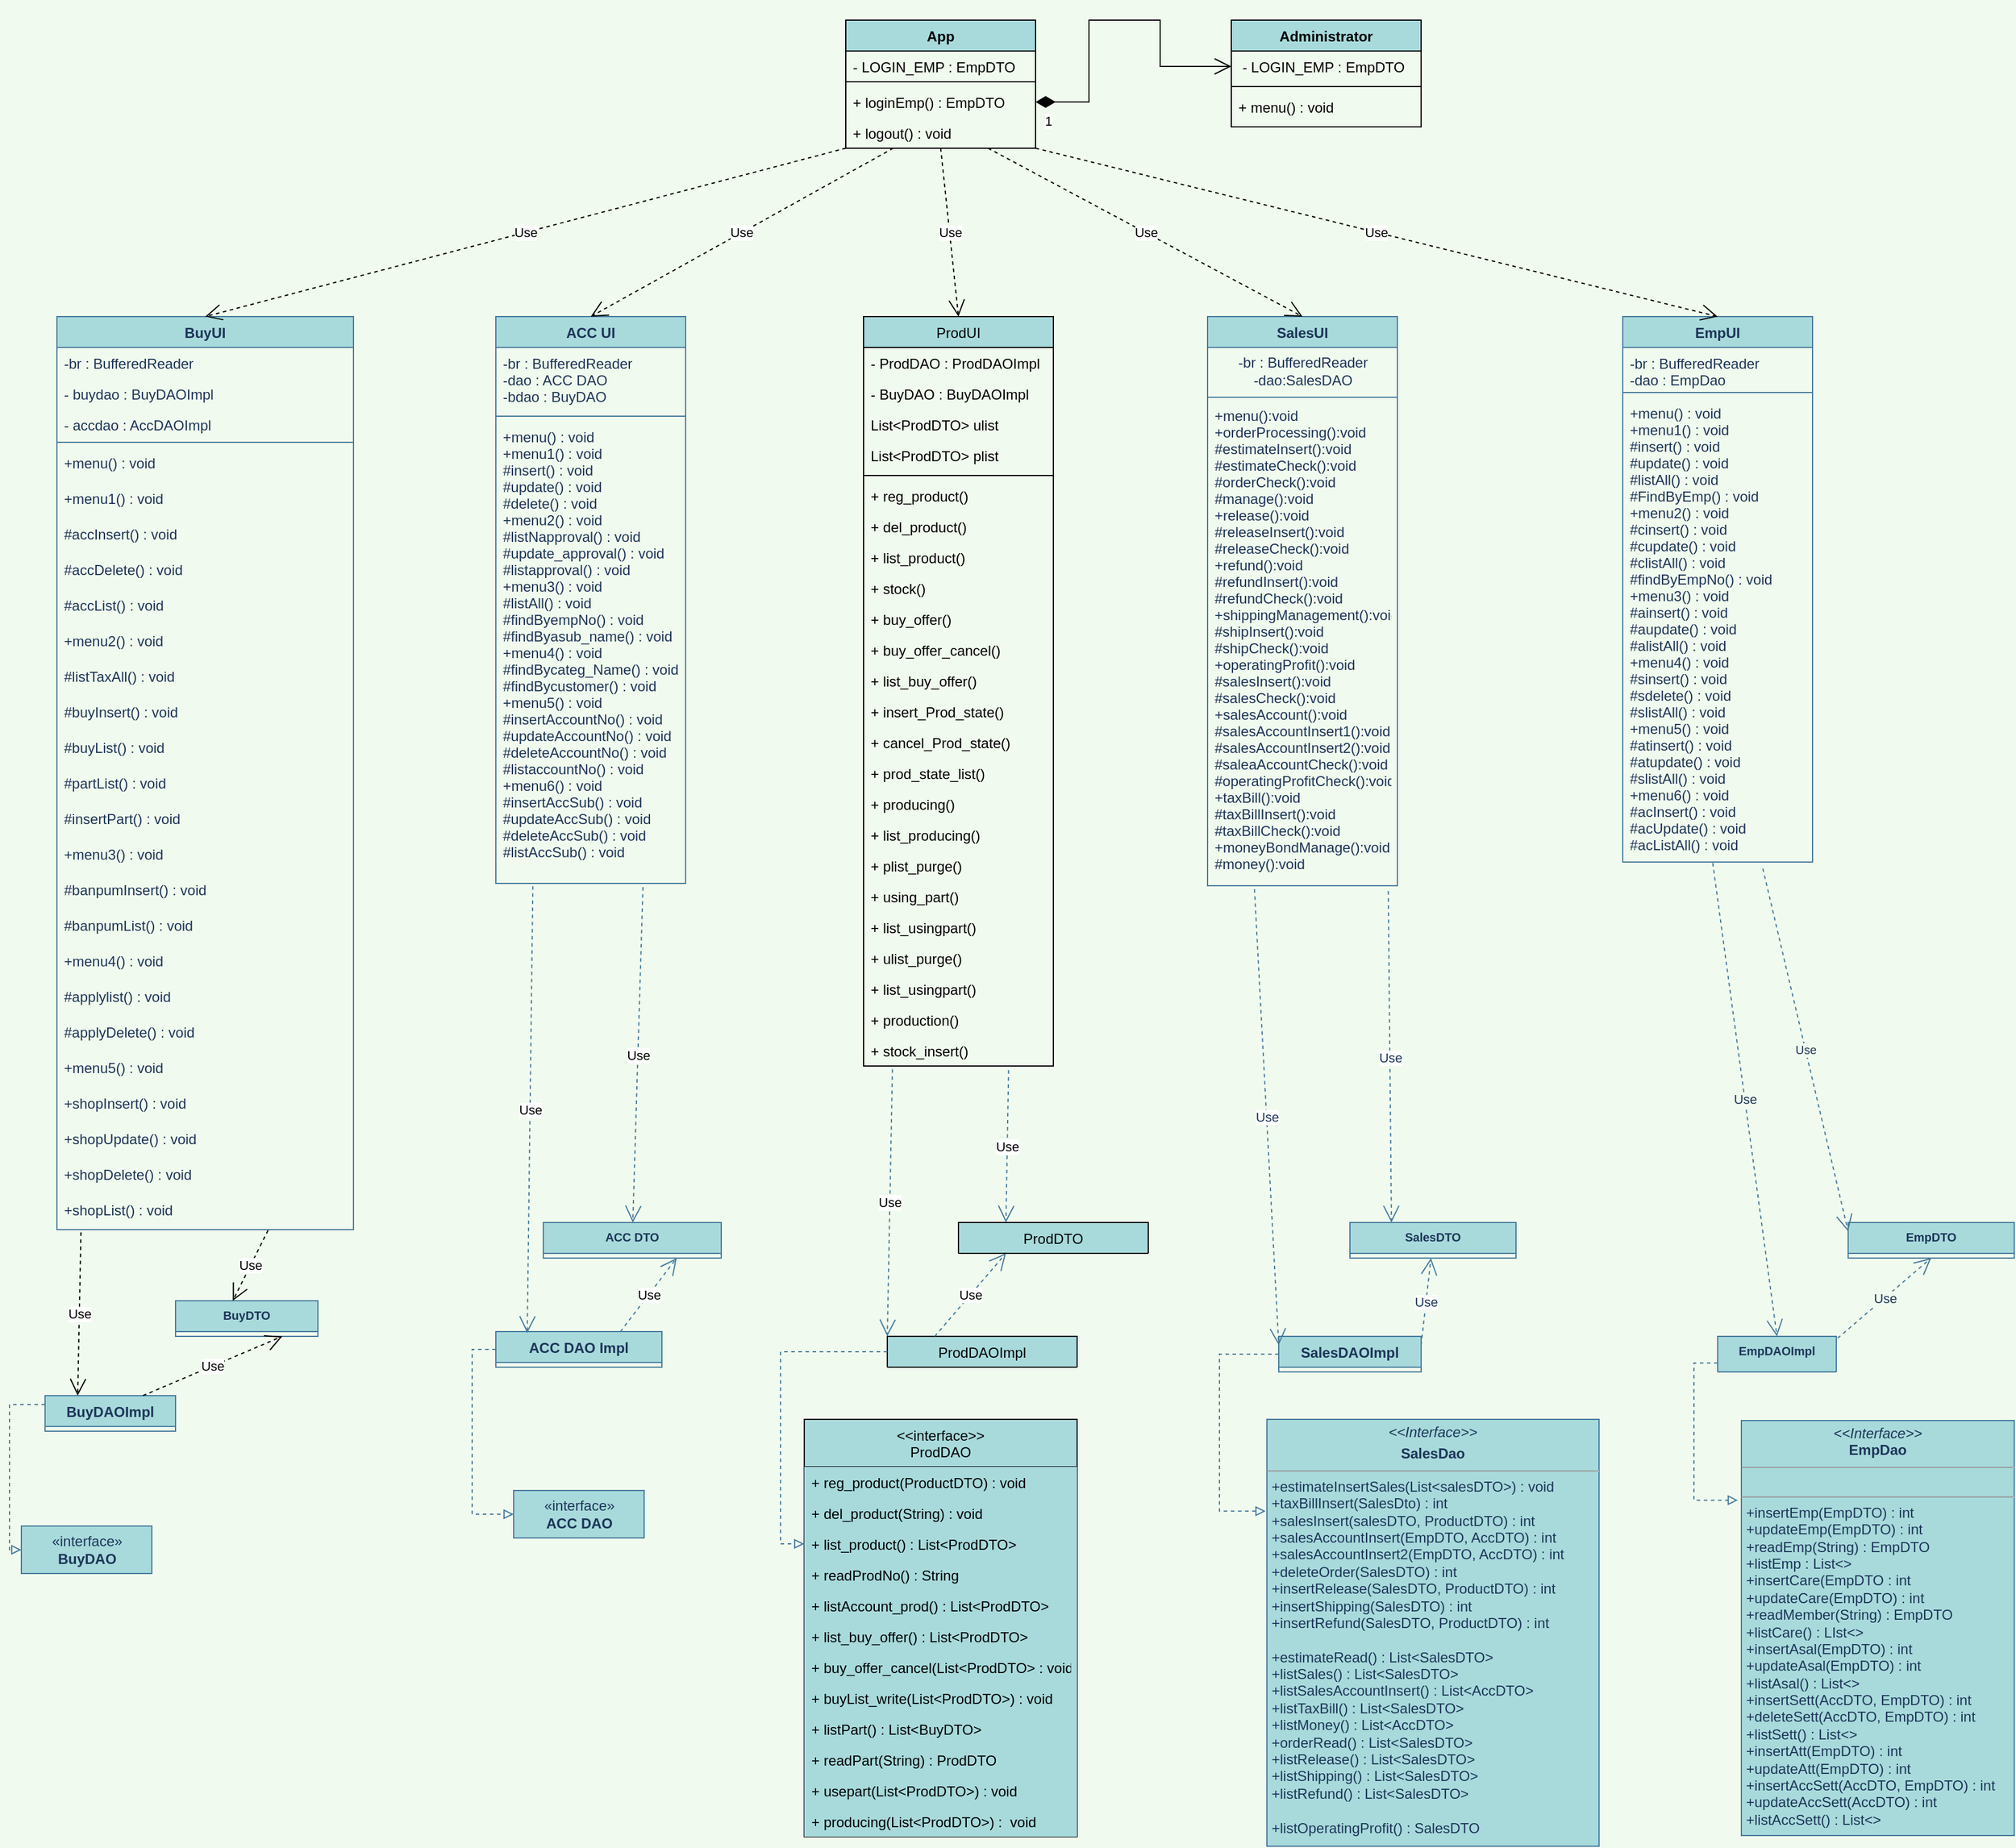 <mxfile version="20.2.8" type="github" pages="2">
  <diagram id="R2lEEEUBdFMjLlhIrx00" name="Page-1">
    <mxGraphModel dx="5773" dy="1775" grid="1" gridSize="10" guides="1" tooltips="1" connect="1" arrows="1" fold="1" page="1" pageScale="1" pageWidth="2336" pageHeight="1654" background="#F1FAEE" math="0" shadow="0" extFonts="Permanent Marker^https://fonts.googleapis.com/css?family=Permanent+Marker">
      <root>
        <mxCell id="0" />
        <mxCell id="1" parent="0" />
        <mxCell id="LlD2N6Lq6FNutBNXST0i-5" value="EmpDTO" style="swimlane;fontStyle=1;align=center;verticalAlign=top;childLayout=stackLayout;horizontal=1;startSize=26;horizontalStack=0;resizeParent=1;resizeParentMax=0;resizeLast=0;collapsible=1;marginBottom=0;fontSize=10;fillColor=#A8DADC;strokeColor=#457B9D;fontColor=#1D3557;" parent="1" vertex="1" collapsed="1">
          <mxGeometry x="1350" y="1394" width="140" height="30" as="geometry">
            <mxRectangle x="2140" y="550" width="160" height="1140" as="alternateBounds" />
          </mxGeometry>
        </mxCell>
        <mxCell id="LlD2N6Lq6FNutBNXST0i-6" value="-empNo : String       &#xa;-pwd : String&#xa;-tel : String               &#xa;-email : String&#xa;-addr : String           &#xa;-edu : String&#xa;-account : String      &#xa;-hire_class : String&#xa;-depNo : String        &#xa;-dep : String&#xa;-rankNo : String       &#xa;-rank : String&#xa;-carNo : String        &#xa;-cDiv : String&#xa;-car_date : String     &#xa;-cNote : String&#xa;-asalNo : String        &#xa;-sal_date : String&#xa;-asal : int                  &#xa;-settleNo : String&#xa;-sal : int                    &#xa;-tax : int    &#xa;-bonus : int             &#xa;-pay : int&#xa;-pay_date : String   &#xa;-attNo : String&#xa;-aDiv : String           &#xa; -sTime : String&#xa;-eTime : String         &#xa;-aNote : String" style="text;strokeColor=none;fillColor=none;align=left;verticalAlign=top;spacingLeft=4;spacingRight=4;overflow=hidden;rotatable=0;points=[[0,0.5],[1,0.5]];portConstraint=eastwest;fontSize=10;fontColor=#1D3557;" parent="LlD2N6Lq6FNutBNXST0i-5" vertex="1">
          <mxGeometry y="26" width="160" height="374" as="geometry" />
        </mxCell>
        <mxCell id="LlD2N6Lq6FNutBNXST0i-7" value="" style="line;strokeWidth=1;fillColor=none;align=left;verticalAlign=middle;spacingTop=-1;spacingLeft=3;spacingRight=3;rotatable=0;labelPosition=right;points=[];portConstraint=eastwest;fontSize=10;labelBackgroundColor=#F1FAEE;strokeColor=#457B9D;fontColor=#1D3557;" parent="LlD2N6Lq6FNutBNXST0i-5" vertex="1">
          <mxGeometry y="400" width="160" height="8" as="geometry" />
        </mxCell>
        <mxCell id="LlD2N6Lq6FNutBNXST0i-8" value="+getEmpNo() : String          &#xa;+setEmpNo(String) : void &#xa;+getPwd() : String              &#xa;+setPwd(String) : void&#xa;+getTel() : String                &#xa;+setTel(String) : void&#xa;+getEmail() : String            &#xa;+setEmail(String) : void&#xa;+getAddr() : String              &#xa;+setAddr(String) : void&#xa;+getEdu() : String                &#xa;+setEdu(String) : void&#xa;+getAccount() : String         &#xa;+setAccount(String) : void&#xa;+getHire_class() : String    &#xa;+setHire_class(String) : void&#xa;+getDepNo() : String          &#xa;+setDepNo(String) : void&#xa;+getDep() : String               &#xa;+setDep(String) : void&#xa;+getRankNo() : String        &#xa;+setRankNo(String) : void&#xa;+getRank() : String            &#xa;+setRank(String) : void&#xa;+getCarNo() : String           &#xa;+setCarNo(String) : void&#xa;+getcDiv() : String              &#xa;+setcDiv(String) : void&#xa;+getCar_date() : String      &#xa;+setCar_date(String) : void&#xa;+getcNote() : String            &#xa;+setcNote(String) : void&#xa;+getAsalNo() : String          &#xa;+setAsalNo(String) : void&#xa;+getSal_date() : String       &#xa;+setSal_date(String) : void&#xa;+getAsal() : int                    &#xa;+setAsal(int) : void&#xa;+getSettleNo() : String       &#xa;+setSettleNo(String) : void&#xa;+getSal() : int                     &#xa;+setSal(int) : void&#xa;+getTax() : int                    &#xa;+setTax(int) : void&#xa;+getBonus() : int                &#xa;+setBonus(int) : void&#xa;+getPay() : int                   &#xa;+setPay(int) : void&#xa;+getPay_date() : String     &#xa;+setPay_date(String) : void    &#xa;+getAttNo() : String           &#xa;+setAttNo(String) : void&#xa;+getaDiv() : String            &#xa;+setaDiv(String) : void&#xa;+getsTime() : String           &#xa;+setsTime(String) : void&#xa;+geteTime() : String           &#xa;+seteTime(String) : void&#xa;+getaNote() : String            &#xa;+setaNote(String) : void" style="text;strokeColor=none;fillColor=none;align=left;verticalAlign=top;spacingLeft=4;spacingRight=4;overflow=hidden;rotatable=0;points=[[0,0.5],[1,0.5]];portConstraint=eastwest;fontSize=10;fontColor=#1D3557;" parent="LlD2N6Lq6FNutBNXST0i-5" vertex="1">
          <mxGeometry y="408" width="160" height="732" as="geometry" />
        </mxCell>
        <mxCell id="LlD2N6Lq6FNutBNXST0i-9" value="EmpDAOImpl" style="swimlane;fontStyle=1;align=center;verticalAlign=top;childLayout=stackLayout;horizontal=1;startSize=30;horizontalStack=0;resizeParent=1;resizeParentMax=0;resizeLast=0;collapsible=1;marginBottom=0;fontSize=10;fillColor=#A8DADC;strokeColor=#457B9D;fontColor=#1D3557;" parent="1" vertex="1" collapsed="1">
          <mxGeometry x="1240" y="1490" width="100" height="30" as="geometry">
            <mxRectangle x="1860" y="820" width="220" height="340" as="alternateBounds" />
          </mxGeometry>
        </mxCell>
        <mxCell id="LlD2N6Lq6FNutBNXST0i-10" value="-conn : connection" style="text;strokeColor=none;fillColor=none;align=left;verticalAlign=top;spacingLeft=4;spacingRight=4;overflow=hidden;rotatable=0;points=[[0,0.5],[1,0.5]];portConstraint=eastwest;fontSize=12;fontColor=#1D3557;" parent="LlD2N6Lq6FNutBNXST0i-9" vertex="1">
          <mxGeometry y="26" width="220" height="26" as="geometry" />
        </mxCell>
        <mxCell id="LlD2N6Lq6FNutBNXST0i-11" value="" style="line;strokeWidth=1;fillColor=none;align=left;verticalAlign=middle;spacingTop=-1;spacingLeft=3;spacingRight=3;rotatable=0;labelPosition=right;points=[];portConstraint=eastwest;fontSize=10;labelBackgroundColor=#F1FAEE;strokeColor=#457B9D;fontColor=#1D3557;" parent="LlD2N6Lq6FNutBNXST0i-9" vertex="1">
          <mxGeometry y="52" width="220" height="8" as="geometry" />
        </mxCell>
        <mxCell id="LlD2N6Lq6FNutBNXST0i-12" value="+insertEmp(EmpDTO) : int&#xa;+updateEmp(EmpDTO) : int&#xa;+readEmp(String) : EmpDTO&#xa;+listEmp : List&lt;&gt;&#xa;+insertCare(EmpDTO : int&#xa;+updateCare(EmpDTO) : int&#xa;+readMember(String) : EmpDTO&#xa;+listCare() : LIst&lt;&gt;&#xa;+insertAsal(EmpDTO) : int&#xa;+updateAsal(EmpDTO) : int&#xa;+listAsal() : List&lt;&gt;&#xa;+insertSett(AccDTO, EmpDTO) : int&#xa;+deleteSett(AccDTO, EmpDTO) : int&#xa;+listSett() : List&lt;&gt;&#xa;+insertAtt(EmpDTO) : int&#xa;+updateAtt(EmpDTO) : int&#xa;+insertAccSett(AccDTO, EmpDTO) : int&#xa;+updateAccSett(AccDTO) : int&#xa;+listAccSett() : List&lt;&gt;" style="text;strokeColor=none;fillColor=none;align=left;verticalAlign=top;spacingLeft=4;spacingRight=4;overflow=hidden;rotatable=0;points=[[0,0.5],[1,0.5]];portConstraint=eastwest;fontSize=12;fontColor=#1D3557;" parent="LlD2N6Lq6FNutBNXST0i-9" vertex="1">
          <mxGeometry y="60" width="220" height="280" as="geometry" />
        </mxCell>
        <mxCell id="LlD2N6Lq6FNutBNXST0i-13" value="EmpUI" style="swimlane;fontStyle=1;align=center;verticalAlign=top;childLayout=stackLayout;horizontal=1;startSize=26;horizontalStack=0;resizeParent=1;resizeParentMax=0;resizeLast=0;collapsible=1;marginBottom=0;fontSize=12;fillColor=#A8DADC;strokeColor=#457B9D;fontColor=#1D3557;" parent="1" vertex="1">
          <mxGeometry x="1160" y="630" width="160" height="460" as="geometry">
            <mxRectangle x="1870" y="150" width="80" height="30" as="alternateBounds" />
          </mxGeometry>
        </mxCell>
        <mxCell id="LlD2N6Lq6FNutBNXST0i-14" value="-br : BufferedReader &#xa;-dao : EmpDao" style="text;strokeColor=none;fillColor=none;align=left;verticalAlign=top;spacingLeft=4;spacingRight=4;overflow=hidden;rotatable=0;points=[[0,0.5],[1,0.5]];portConstraint=eastwest;fontSize=12;fontColor=#1D3557;" parent="LlD2N6Lq6FNutBNXST0i-13" vertex="1">
          <mxGeometry y="26" width="160" height="34" as="geometry" />
        </mxCell>
        <mxCell id="LlD2N6Lq6FNutBNXST0i-15" value="" style="line;strokeWidth=1;fillColor=none;align=left;verticalAlign=middle;spacingTop=-1;spacingLeft=3;spacingRight=3;rotatable=0;labelPosition=right;points=[];portConstraint=eastwest;fontSize=12;labelBackgroundColor=#F1FAEE;strokeColor=#457B9D;fontColor=#1D3557;" parent="LlD2N6Lq6FNutBNXST0i-13" vertex="1">
          <mxGeometry y="60" width="160" height="8" as="geometry" />
        </mxCell>
        <mxCell id="LlD2N6Lq6FNutBNXST0i-16" value="+menu() : void&#xa;+menu1() : void&#xa;#insert() : void&#xa;#update() : void&#xa;#listAll() : void&#xa;#FindByEmp() : void&#xa;+menu2() : void&#xa;#cinsert() : void&#xa;#cupdate() : void&#xa;#clistAll() : void&#xa;#findByEmpNo() : void&#xa;+menu3() : void&#xa;#ainsert() : void&#xa;#aupdate() : void&#xa;#alistAll() : void&#xa;+menu4() : void&#xa;#sinsert() : void&#xa;#sdelete() : void&#xa;#slistAll() : void&#xa;+menu5() : void&#xa;#atinsert() : void&#xa;#atupdate() : void&#xa;#slistAll() : void&#xa;+menu6() : void&#xa;#acInsert() : void&#xa;#acUpdate() : void&#xa;#acListAll() : void" style="text;strokeColor=none;fillColor=none;align=left;verticalAlign=top;spacingLeft=4;spacingRight=4;overflow=hidden;rotatable=0;points=[[0,0.5],[1,0.5]];portConstraint=eastwest;fontSize=12;fontColor=#1D3557;" parent="LlD2N6Lq6FNutBNXST0i-13" vertex="1">
          <mxGeometry y="68" width="160" height="392" as="geometry" />
        </mxCell>
        <mxCell id="LlD2N6Lq6FNutBNXST0i-18" value="&lt;p style=&quot;margin:0px;margin-top:4px;text-align:center;&quot;&gt;&lt;i&gt;&amp;lt;&amp;lt;Interface&amp;gt;&amp;gt;&lt;/i&gt;&lt;br&gt;&lt;b&gt;EmpDao&lt;/b&gt;&lt;/p&gt;&lt;hr size=&quot;1&quot;&gt;&lt;p style=&quot;margin: 0px 0px 0px 4px; font-size: 10px;&quot;&gt;&lt;br&gt;&lt;/p&gt;&lt;hr size=&quot;1&quot;&gt;&lt;p style=&quot;margin:0px;margin-left:4px;&quot;&gt;+insertEmp(EmpDTO) : int&lt;br style=&quot;padding: 0px; margin: 0px;&quot;&gt;+updateEmp(EmpDTO) : int&lt;br style=&quot;padding: 0px; margin: 0px;&quot;&gt;+readEmp(String) : EmpDTO&lt;br style=&quot;padding: 0px; margin: 0px;&quot;&gt;+listEmp : List&amp;lt;&amp;gt;&lt;br style=&quot;padding: 0px; margin: 0px;&quot;&gt;+insertCare(EmpDTO : int&lt;br style=&quot;padding: 0px; margin: 0px;&quot;&gt;+updateCare(EmpDTO) : int&lt;br style=&quot;padding: 0px; margin: 0px;&quot;&gt;+readMember(String) : EmpDTO&lt;br style=&quot;padding: 0px; margin: 0px;&quot;&gt;+listCare() : LIst&amp;lt;&amp;gt;&lt;br style=&quot;padding: 0px; margin: 0px;&quot;&gt;+insertAsal(EmpDTO) : int&lt;br style=&quot;padding: 0px; margin: 0px;&quot;&gt;+updateAsal(EmpDTO) : int&lt;br style=&quot;padding: 0px; margin: 0px;&quot;&gt;+listAsal() : List&amp;lt;&amp;gt;&lt;br style=&quot;padding: 0px; margin: 0px;&quot;&gt;+insertSett(AccDTO, EmpDTO) : int&lt;br style=&quot;padding: 0px; margin: 0px;&quot;&gt;+deleteSett(AccDTO, EmpDTO) : int&lt;br style=&quot;padding: 0px; margin: 0px;&quot;&gt;+listSett() : List&amp;lt;&amp;gt;&lt;br style=&quot;padding: 0px; margin: 0px;&quot;&gt;+insertAtt(EmpDTO) : int&lt;br style=&quot;padding: 0px; margin: 0px;&quot;&gt;+updateAtt(EmpDTO) : int&lt;br style=&quot;padding: 0px; margin: 0px;&quot;&gt;+insertAccSett(AccDTO, EmpDTO) : int&lt;br style=&quot;padding: 0px; margin: 0px;&quot;&gt;+updateAccSett(AccDTO) : int&lt;br style=&quot;padding: 0px; margin: 0px;&quot;&gt;+listAccSett() : List&amp;lt;&amp;gt;&lt;/p&gt;&lt;div style=&quot;padding: 0px; margin: 0px;&quot;&gt;&lt;br style=&quot;padding: 0px; margin: 0px;&quot;&gt;&lt;/div&gt;" style="verticalAlign=top;align=left;overflow=fill;fontSize=12;fontFamily=Helvetica;html=1;fillColor=#A8DADC;strokeColor=#457B9D;fontColor=#1D3557;" parent="1" vertex="1">
          <mxGeometry x="1260" y="1561" width="230" height="350" as="geometry" />
        </mxCell>
        <mxCell id="LlD2N6Lq6FNutBNXST0i-21" value="Use" style="endArrow=open;endSize=12;dashed=1;html=1;rounded=0;fontSize=10;entryX=0;entryY=0.25;entryDx=0;entryDy=0;labelBackgroundColor=#F1FAEE;strokeColor=#457B9D;fontColor=#1D3557;exitX=0.738;exitY=1.014;exitDx=0;exitDy=0;exitPerimeter=0;" parent="1" source="LlD2N6Lq6FNutBNXST0i-16" target="LlD2N6Lq6FNutBNXST0i-5" edge="1">
          <mxGeometry width="160" relative="1" as="geometry">
            <mxPoint x="1230" y="1070" as="sourcePoint" />
            <mxPoint x="1732.66" y="740.21" as="targetPoint" />
          </mxGeometry>
        </mxCell>
        <mxCell id="yPC-osZncgzYf9NU8Rpq-1" value="Use" style="endArrow=open;endSize=12;dashed=1;html=1;rounded=0;exitX=1.012;exitY=0.051;exitDx=0;exitDy=0;exitPerimeter=0;labelBackgroundColor=#F1FAEE;strokeColor=#457B9D;fontColor=#1D3557;entryX=0.5;entryY=1;entryDx=0;entryDy=0;" parent="1" source="LlD2N6Lq6FNutBNXST0i-9" target="LlD2N6Lq6FNutBNXST0i-5" edge="1">
          <mxGeometry width="160" relative="1" as="geometry">
            <mxPoint x="1486.3" y="320" as="sourcePoint" />
            <mxPoint x="1789.998" y="530" as="targetPoint" />
          </mxGeometry>
        </mxCell>
        <mxCell id="yPC-osZncgzYf9NU8Rpq-2" value="Use" style="endArrow=open;endSize=12;dashed=1;html=1;rounded=0;entryX=0.5;entryY=0;entryDx=0;entryDy=0;exitX=0.474;exitY=1.002;exitDx=0;exitDy=0;exitPerimeter=0;labelBackgroundColor=#F1FAEE;strokeColor=#457B9D;fontColor=#1D3557;" parent="1" source="LlD2N6Lq6FNutBNXST0i-16" target="LlD2N6Lq6FNutBNXST0i-9" edge="1">
          <mxGeometry width="160" relative="1" as="geometry">
            <mxPoint x="1426.3" y="740" as="sourcePoint" />
            <mxPoint x="1586.3" y="740" as="targetPoint" />
          </mxGeometry>
        </mxCell>
        <mxCell id="nXDKSg3uLK1_ugnHNtTV-3" value="BuyDTO" style="swimlane;fontStyle=1;align=center;verticalAlign=top;childLayout=stackLayout;horizontal=1;startSize=26;horizontalStack=0;resizeParent=1;resizeParentMax=0;resizeLast=0;collapsible=1;marginBottom=0;fontSize=10;fillColor=#A8DADC;strokeColor=#457B9D;fontColor=#1D3557;" parent="1" vertex="1" collapsed="1">
          <mxGeometry x="-60" y="1460" width="120" height="30" as="geometry">
            <mxRectangle x="710" y="1120" width="160" height="1550" as="alternateBounds" />
          </mxGeometry>
        </mxCell>
        <mxCell id="nXDKSg3uLK1_ugnHNtTV-4" value="-buy_No: String       &#xa;-stateNo: int&#xa;-buy_Date: String      &#xa;-buy_qty : int&#xa;-buy_price: int&#xa;-accountSubNo: String&#xa;-empNo : String&#xa;-ban_No : String&#xa;-ban_Date : String&#xa;-ban_qty : int&#xa;-ban_Finish : String&#xa;-ban_Memo : String&#xa;-shop_No : String&#xa;-shop_Num : String&#xa;-shop_Name : String&#xa;-shop_Boss : String&#xa;-shop_Tel : String&#xa;-shop_Post : String&#xa;-shop_addr : String&#xa;-shop_Reg : String&#xa;-partNo : String&#xa;-part_name : String&#xa;-part_price : int&#xa;-part_stock : int&#xa;-btb_No : String&#xa;-btb_con : String&#xa;-btb_total : int&#xa;-btb_misu : int&#xa;-btb_tax : int&#xa;-partOfferNo : int&#xa;-qty : int&#xa;-offer_date : String&#xa;" style="text;strokeColor=none;fillColor=none;align=left;verticalAlign=top;spacingLeft=4;spacingRight=4;overflow=hidden;rotatable=0;points=[[0,0.5],[1,0.5]];portConstraint=eastwest;fontSize=10;fontColor=#1D3557;" parent="nXDKSg3uLK1_ugnHNtTV-3" vertex="1">
          <mxGeometry y="26" width="160" height="394" as="geometry" />
        </mxCell>
        <mxCell id="nXDKSg3uLK1_ugnHNtTV-5" value="" style="line;strokeWidth=1;fillColor=none;align=left;verticalAlign=middle;spacingTop=-1;spacingLeft=3;spacingRight=3;rotatable=0;labelPosition=right;points=[];portConstraint=eastwest;fontSize=10;labelBackgroundColor=#F1FAEE;strokeColor=#457B9D;fontColor=#1D3557;" parent="nXDKSg3uLK1_ugnHNtTV-3" vertex="1">
          <mxGeometry y="420" width="160" height="8" as="geometry" />
        </mxCell>
        <mxCell id="nXDKSg3uLK1_ugnHNtTV-6" value="+getBtb_No() : String          &#xa;+setBtb_No(String) : void &#xa;&#xa;+getBtb_con() : String              &#xa;+setBtb_con(String) : void&#xa;&#xa;+getBtb_total() : int&#xa;+setBtb_total(int) : void&#xa;&#xa;+getBtb_misu() : int&#xa;+setBtb_misu(int) : void&#xa;&#xa;+getPartOfferNo() : int              &#xa;+setPartOfferNo(int) : void&#xa;&#xa;+getQty() : int&#xa;+setQty(int) : void&#xa;&#xa;+getOffer_date() : String         &#xa;+setOffer_date(String) : void&#xa;&#xa;+getBuy_No() : String    &#xa;+setBuy_No(String) : void&#xa;&#xa;+getStateNo() : int&#xa;+setStateNo(int) : void&#xa;&#xa;+getBuy_Date() : String               &#xa;+setBuy_Date(String) : void&#xa;&#xa;+getBuy_qty() : int&#xa;+setBuy_qty(int) : void&#xa;&#xa;+getBuy_price() : int&#xa;+setBuy_price(int) : void&#xa;&#xa;+getBan_No() : String           &#xa;+setBan_No(String) : void&#xa;&#xa;+getBan_Date() : String              &#xa;+setBan_Date(String) : void&#xa;&#xa;+getBan_qty() : int&#xa;+setBan_qty(int) : void&#xa;&#xa;+getBan_Finish() : String            &#xa;+setBan_Finish(String) : void&#xa;&#xa;+getBan_Memo() : String          &#xa;+setBan_Memo(String) : void&#xa;&#xa;+getShop_No() : String       &#xa;+setShop_No(String) : void&#xa;&#xa;+getShop_Num() : String&#xa;+setShop_Num(String) : void&#xa;&#xa;+getShop_Name() : String       &#xa;+setShop_Name(String) : void&#xa;&#xa;+getShop_Boss() : String&#xa;+setShop_Boss(String) : void&#xa;&#xa;+getShop_Tel() : String&#xa;+setShop_Tel(String) : void&#xa;&#xa;+getShop_Post() : String&#xa;+setShop_Post(String) : void&#xa;&#xa;+getShop_addr() : String&#xa;+setShop_addr(String) : void&#xa;&#xa;+getShop_Reg() : String     &#xa;+setShop_Reg(String) : void&#xa;    &#xa;+getPartNo() : String           &#xa;+setPartNo(String) : void&#xa;&#xa;+getPart_name() : String            &#xa;+setPart_name(String) : void&#xa;&#xa;+getPart_price() : int&#xa;+setPart_price(int) : void&#xa;&#xa;+getPart_stock() : int&#xa;+setPart_stock(int) : void&#xa;&#xa;+getEmpNo() : String            &#xa;+setEmpNo(String) : void&#xa;&#xa;+getBtb_tax() : int&#xa;+setBtb_tax(int) : void" style="text;strokeColor=none;fillColor=none;align=left;verticalAlign=top;spacingLeft=4;spacingRight=4;overflow=hidden;rotatable=0;points=[[0,0.5],[1,0.5]];portConstraint=eastwest;fontSize=10;fontColor=#1D3557;" parent="nXDKSg3uLK1_ugnHNtTV-3" vertex="1">
          <mxGeometry y="428" width="160" height="1122" as="geometry" />
        </mxCell>
        <mxCell id="nXDKSg3uLK1_ugnHNtTV-16" value="BuyDAOImpl" style="swimlane;fontStyle=1;align=center;verticalAlign=top;childLayout=stackLayout;horizontal=1;startSize=26;horizontalStack=0;resizeParent=1;resizeParentMax=0;resizeLast=0;collapsible=1;marginBottom=0;fillColor=#A8DADC;strokeColor=#457B9D;fontColor=#1D3557;" parent="1" vertex="1" collapsed="1">
          <mxGeometry x="-170" y="1540" width="110" height="30" as="geometry">
            <mxRectangle x="-770" y="1940" width="250" height="570" as="alternateBounds" />
          </mxGeometry>
        </mxCell>
        <mxCell id="nXDKSg3uLK1_ugnHNtTV-17" value="- buydao : BuyDAOImpl" style="text;strokeColor=none;fillColor=none;align=left;verticalAlign=top;spacingLeft=4;spacingRight=4;overflow=hidden;rotatable=0;points=[[0,0.5],[1,0.5]];portConstraint=eastwest;fontColor=#1D3557;" parent="nXDKSg3uLK1_ugnHNtTV-16" vertex="1">
          <mxGeometry y="26" width="250" height="26" as="geometry" />
        </mxCell>
        <mxCell id="nXDKSg3uLK1_ugnHNtTV-18" value="" style="line;strokeWidth=1;fillColor=none;align=left;verticalAlign=middle;spacingTop=-1;spacingLeft=3;spacingRight=3;rotatable=0;labelPosition=right;points=[];portConstraint=eastwest;labelBackgroundColor=#F1FAEE;strokeColor=#457B9D;fontColor=#1D3557;" parent="nXDKSg3uLK1_ugnHNtTV-16" vertex="1">
          <mxGeometry y="52" width="250" height="8" as="geometry" />
        </mxCell>
        <mxCell id="nXDKSg3uLK1_ugnHNtTV-23" value="-BuyDAOImpl()" style="text;strokeColor=none;fillColor=none;align=left;verticalAlign=top;spacingLeft=4;spacingRight=4;overflow=hidden;rotatable=0;points=[[0,0.5],[1,0.5]];portConstraint=eastwest;fontColor=#1D3557;" parent="nXDKSg3uLK1_ugnHNtTV-16" vertex="1">
          <mxGeometry y="60" width="250" height="30" as="geometry" />
        </mxCell>
        <mxCell id="nXDKSg3uLK1_ugnHNtTV-29" value="+insertShop (buydto) : int" style="text;strokeColor=none;fillColor=none;align=left;verticalAlign=top;spacingLeft=4;spacingRight=4;overflow=hidden;rotatable=0;points=[[0,0.5],[1,0.5]];portConstraint=eastwest;fontColor=#1D3557;" parent="nXDKSg3uLK1_ugnHNtTV-16" vertex="1">
          <mxGeometry y="90" width="250" height="30" as="geometry" />
        </mxCell>
        <mxCell id="nXDKSg3uLK1_ugnHNtTV-28" value="+updateShop (buydto) : int" style="text;strokeColor=none;fillColor=none;align=left;verticalAlign=top;spacingLeft=4;spacingRight=4;overflow=hidden;rotatable=0;points=[[0,0.5],[1,0.5]];portConstraint=eastwest;fontColor=#1D3557;" parent="nXDKSg3uLK1_ugnHNtTV-16" vertex="1">
          <mxGeometry y="120" width="250" height="30" as="geometry" />
        </mxCell>
        <mxCell id="nXDKSg3uLK1_ugnHNtTV-27" value="+deleteShop (buydto) : int" style="text;strokeColor=none;fillColor=none;align=left;verticalAlign=top;spacingLeft=4;spacingRight=4;overflow=hidden;rotatable=0;points=[[0,0.5],[1,0.5]];portConstraint=eastwest;fontColor=#1D3557;" parent="nXDKSg3uLK1_ugnHNtTV-16" vertex="1">
          <mxGeometry y="150" width="250" height="30" as="geometry" />
        </mxCell>
        <mxCell id="nXDKSg3uLK1_ugnHNtTV-26" value="+listShop () : List&lt;BuyDTO&gt;" style="text;strokeColor=none;fillColor=none;align=left;verticalAlign=top;spacingLeft=4;spacingRight=4;overflow=hidden;rotatable=0;points=[[0,0.5],[1,0.5]];portConstraint=eastwest;fontColor=#1D3557;" parent="nXDKSg3uLK1_ugnHNtTV-16" vertex="1">
          <mxGeometry y="180" width="250" height="30" as="geometry" />
        </mxCell>
        <mxCell id="nXDKSg3uLK1_ugnHNtTV-25" value="+insertBuy (buydto) : int" style="text;strokeColor=none;fillColor=none;align=left;verticalAlign=top;spacingLeft=4;spacingRight=4;overflow=hidden;rotatable=0;points=[[0,0.5],[1,0.5]];portConstraint=eastwest;fontColor=#1D3557;" parent="nXDKSg3uLK1_ugnHNtTV-16" vertex="1">
          <mxGeometry y="210" width="250" height="30" as="geometry" />
        </mxCell>
        <mxCell id="nXDKSg3uLK1_ugnHNtTV-24" value="+listBuy() : List&lt;BuyDTO&gt;" style="text;strokeColor=none;fillColor=none;align=left;verticalAlign=top;spacingLeft=4;spacingRight=4;overflow=hidden;rotatable=0;points=[[0,0.5],[1,0.5]];portConstraint=eastwest;fontColor=#1D3557;" parent="nXDKSg3uLK1_ugnHNtTV-16" vertex="1">
          <mxGeometry y="240" width="250" height="30" as="geometry" />
        </mxCell>
        <mxCell id="nXDKSg3uLK1_ugnHNtTV-30" value="+partlistAll(String partNo) : List&lt;BuyDTO&gt;" style="text;strokeColor=none;fillColor=none;align=left;verticalAlign=top;spacingLeft=4;spacingRight=4;overflow=hidden;rotatable=0;points=[[0,0.5],[1,0.5]];portConstraint=eastwest;fontColor=#1D3557;" parent="nXDKSg3uLK1_ugnHNtTV-16" vertex="1">
          <mxGeometry y="270" width="250" height="30" as="geometry" />
        </mxCell>
        <mxCell id="nXDKSg3uLK1_ugnHNtTV-36" value="+insertPart(buydto) : int" style="text;strokeColor=none;fillColor=none;align=left;verticalAlign=top;spacingLeft=4;spacingRight=4;overflow=hidden;rotatable=0;points=[[0,0.5],[1,0.5]];portConstraint=eastwest;fontColor=#1D3557;" parent="nXDKSg3uLK1_ugnHNtTV-16" vertex="1">
          <mxGeometry y="300" width="250" height="30" as="geometry" />
        </mxCell>
        <mxCell id="nXDKSg3uLK1_ugnHNtTV-35" value="+searchBuyState(buydto) : int" style="text;strokeColor=none;fillColor=none;align=left;verticalAlign=top;spacingLeft=4;spacingRight=4;overflow=hidden;rotatable=0;points=[[0,0.5],[1,0.5]];portConstraint=eastwest;fontColor=#1D3557;" parent="nXDKSg3uLK1_ugnHNtTV-16" vertex="1">
          <mxGeometry y="330" width="250" height="30" as="geometry" />
        </mxCell>
        <mxCell id="nXDKSg3uLK1_ugnHNtTV-34" value="+insertAccBuy(accdto, empdto) : int" style="text;strokeColor=none;fillColor=none;align=left;verticalAlign=top;spacingLeft=4;spacingRight=4;overflow=hidden;rotatable=0;points=[[0,0.5],[1,0.5]];portConstraint=eastwest;fontColor=#1D3557;" parent="nXDKSg3uLK1_ugnHNtTV-16" vertex="1">
          <mxGeometry y="360" width="250" height="30" as="geometry" />
        </mxCell>
        <mxCell id="nXDKSg3uLK1_ugnHNtTV-33" value="+deleteAccBuy(accdto) : int" style="text;strokeColor=none;fillColor=none;align=left;verticalAlign=top;spacingLeft=4;spacingRight=4;overflow=hidden;rotatable=0;points=[[0,0.5],[1,0.5]];portConstraint=eastwest;fontColor=#1D3557;" parent="nXDKSg3uLK1_ugnHNtTV-16" vertex="1">
          <mxGeometry y="390" width="250" height="30" as="geometry" />
        </mxCell>
        <mxCell id="nXDKSg3uLK1_ugnHNtTV-32" value="+listAccBuy() : List&lt;AccDTO&gt;" style="text;strokeColor=none;fillColor=none;align=left;verticalAlign=top;spacingLeft=4;spacingRight=4;overflow=hidden;rotatable=0;points=[[0,0.5],[1,0.5]];portConstraint=eastwest;fontColor=#1D3557;" parent="nXDKSg3uLK1_ugnHNtTV-16" vertex="1">
          <mxGeometry y="420" width="250" height="30" as="geometry" />
        </mxCell>
        <mxCell id="nXDKSg3uLK1_ugnHNtTV-31" value="+insertBanpum(buydto) : int" style="text;strokeColor=none;fillColor=none;align=left;verticalAlign=top;spacingLeft=4;spacingRight=4;overflow=hidden;rotatable=0;points=[[0,0.5],[1,0.5]];portConstraint=eastwest;fontColor=#1D3557;" parent="nXDKSg3uLK1_ugnHNtTV-16" vertex="1">
          <mxGeometry y="450" width="250" height="30" as="geometry" />
        </mxCell>
        <mxCell id="nXDKSg3uLK1_ugnHNtTV-37" value="+applyList() : List&lt;BuyDTO&gt;" style="text;strokeColor=none;fillColor=none;align=left;verticalAlign=top;spacingLeft=4;spacingRight=4;overflow=hidden;rotatable=0;points=[[0,0.5],[1,0.5]];portConstraint=eastwest;fontColor=#1D3557;" parent="nXDKSg3uLK1_ugnHNtTV-16" vertex="1">
          <mxGeometry y="480" width="250" height="30" as="geometry" />
        </mxCell>
        <mxCell id="nXDKSg3uLK1_ugnHNtTV-38" value="+deleteApply(buydto) : int" style="text;strokeColor=none;fillColor=none;align=left;verticalAlign=top;spacingLeft=4;spacingRight=4;overflow=hidden;rotatable=0;points=[[0,0.5],[1,0.5]];portConstraint=eastwest;fontColor=#1D3557;" parent="nXDKSg3uLK1_ugnHNtTV-16" vertex="1">
          <mxGeometry y="510" width="250" height="30" as="geometry" />
        </mxCell>
        <mxCell id="nXDKSg3uLK1_ugnHNtTV-22" value="+listBuyTaxBill()(buydto) : List&lt;BuyDTO&gt;" style="text;strokeColor=none;fillColor=none;align=left;verticalAlign=top;spacingLeft=4;spacingRight=4;overflow=hidden;rotatable=0;points=[[0,0.5],[1,0.5]];portConstraint=eastwest;fontColor=#1D3557;" parent="nXDKSg3uLK1_ugnHNtTV-16" vertex="1">
          <mxGeometry y="540" width="250" height="30" as="geometry" />
        </mxCell>
        <mxCell id="nXDKSg3uLK1_ugnHNtTV-39" value="BuyUI" style="swimlane;fontStyle=1;align=center;verticalAlign=top;childLayout=stackLayout;horizontal=1;startSize=26;horizontalStack=0;resizeParent=1;resizeParentMax=0;resizeLast=0;collapsible=1;marginBottom=0;fillColor=#A8DADC;strokeColor=#457B9D;fontColor=#1D3557;" parent="1" vertex="1">
          <mxGeometry x="-160" y="630" width="250" height="770" as="geometry" />
        </mxCell>
        <mxCell id="nXDKSg3uLK1_ugnHNtTV-40" value="-br : BufferedReader" style="text;strokeColor=none;fillColor=none;align=left;verticalAlign=top;spacingLeft=4;spacingRight=4;overflow=hidden;rotatable=0;points=[[0,0.5],[1,0.5]];portConstraint=eastwest;fontColor=#1D3557;" parent="nXDKSg3uLK1_ugnHNtTV-39" vertex="1">
          <mxGeometry y="26" width="250" height="26" as="geometry" />
        </mxCell>
        <mxCell id="nXDKSg3uLK1_ugnHNtTV-64" value="- buydao : BuyDAOImpl" style="text;strokeColor=none;fillColor=none;align=left;verticalAlign=top;spacingLeft=4;spacingRight=4;overflow=hidden;rotatable=0;points=[[0,0.5],[1,0.5]];portConstraint=eastwest;fontColor=#1D3557;" parent="nXDKSg3uLK1_ugnHNtTV-39" vertex="1">
          <mxGeometry y="52" width="250" height="26" as="geometry" />
        </mxCell>
        <mxCell id="nXDKSg3uLK1_ugnHNtTV-65" value="- accdao : AccDAOImpl" style="text;strokeColor=none;fillColor=none;align=left;verticalAlign=top;spacingLeft=4;spacingRight=4;overflow=hidden;rotatable=0;points=[[0,0.5],[1,0.5]];portConstraint=eastwest;fontColor=#1D3557;" parent="nXDKSg3uLK1_ugnHNtTV-39" vertex="1">
          <mxGeometry y="78" width="250" height="24" as="geometry" />
        </mxCell>
        <mxCell id="nXDKSg3uLK1_ugnHNtTV-41" value="" style="line;strokeWidth=1;fillColor=none;align=left;verticalAlign=middle;spacingTop=-1;spacingLeft=3;spacingRight=3;rotatable=0;labelPosition=right;points=[];portConstraint=eastwest;labelBackgroundColor=#F1FAEE;strokeColor=#457B9D;fontColor=#1D3557;" parent="nXDKSg3uLK1_ugnHNtTV-39" vertex="1">
          <mxGeometry y="102" width="250" height="8" as="geometry" />
        </mxCell>
        <mxCell id="nXDKSg3uLK1_ugnHNtTV-42" value="+menu() : void" style="text;strokeColor=none;fillColor=none;align=left;verticalAlign=top;spacingLeft=4;spacingRight=4;overflow=hidden;rotatable=0;points=[[0,0.5],[1,0.5]];portConstraint=eastwest;fontColor=#1D3557;" parent="nXDKSg3uLK1_ugnHNtTV-39" vertex="1">
          <mxGeometry y="110" width="250" height="30" as="geometry" />
        </mxCell>
        <mxCell id="nXDKSg3uLK1_ugnHNtTV-43" value="+menu1() : void" style="text;strokeColor=none;fillColor=none;align=left;verticalAlign=top;spacingLeft=4;spacingRight=4;overflow=hidden;rotatable=0;points=[[0,0.5],[1,0.5]];portConstraint=eastwest;fontColor=#1D3557;" parent="nXDKSg3uLK1_ugnHNtTV-39" vertex="1">
          <mxGeometry y="140" width="250" height="30" as="geometry" />
        </mxCell>
        <mxCell id="nXDKSg3uLK1_ugnHNtTV-44" value="#accInsert() : void" style="text;strokeColor=none;fillColor=none;align=left;verticalAlign=top;spacingLeft=4;spacingRight=4;overflow=hidden;rotatable=0;points=[[0,0.5],[1,0.5]];portConstraint=eastwest;fontColor=#1D3557;" parent="nXDKSg3uLK1_ugnHNtTV-39" vertex="1">
          <mxGeometry y="170" width="250" height="30" as="geometry" />
        </mxCell>
        <mxCell id="nXDKSg3uLK1_ugnHNtTV-45" value="#accDelete() : void" style="text;strokeColor=none;fillColor=none;align=left;verticalAlign=top;spacingLeft=4;spacingRight=4;overflow=hidden;rotatable=0;points=[[0,0.5],[1,0.5]];portConstraint=eastwest;fontColor=#1D3557;" parent="nXDKSg3uLK1_ugnHNtTV-39" vertex="1">
          <mxGeometry y="200" width="250" height="30" as="geometry" />
        </mxCell>
        <mxCell id="nXDKSg3uLK1_ugnHNtTV-46" value="#accList() : void" style="text;strokeColor=none;fillColor=none;align=left;verticalAlign=top;spacingLeft=4;spacingRight=4;overflow=hidden;rotatable=0;points=[[0,0.5],[1,0.5]];portConstraint=eastwest;fontColor=#1D3557;" parent="nXDKSg3uLK1_ugnHNtTV-39" vertex="1">
          <mxGeometry y="230" width="250" height="30" as="geometry" />
        </mxCell>
        <mxCell id="nXDKSg3uLK1_ugnHNtTV-47" value="+menu2() : void" style="text;strokeColor=none;fillColor=none;align=left;verticalAlign=top;spacingLeft=4;spacingRight=4;overflow=hidden;rotatable=0;points=[[0,0.5],[1,0.5]];portConstraint=eastwest;fontColor=#1D3557;" parent="nXDKSg3uLK1_ugnHNtTV-39" vertex="1">
          <mxGeometry y="260" width="250" height="30" as="geometry" />
        </mxCell>
        <mxCell id="nXDKSg3uLK1_ugnHNtTV-48" value="#listTaxAll() : void" style="text;strokeColor=none;fillColor=none;align=left;verticalAlign=top;spacingLeft=4;spacingRight=4;overflow=hidden;rotatable=0;points=[[0,0.5],[1,0.5]];portConstraint=eastwest;fontColor=#1D3557;" parent="nXDKSg3uLK1_ugnHNtTV-39" vertex="1">
          <mxGeometry y="290" width="250" height="30" as="geometry" />
        </mxCell>
        <mxCell id="nXDKSg3uLK1_ugnHNtTV-49" value="#buyInsert() : void" style="text;strokeColor=none;fillColor=none;align=left;verticalAlign=top;spacingLeft=4;spacingRight=4;overflow=hidden;rotatable=0;points=[[0,0.5],[1,0.5]];portConstraint=eastwest;fontColor=#1D3557;" parent="nXDKSg3uLK1_ugnHNtTV-39" vertex="1">
          <mxGeometry y="320" width="250" height="30" as="geometry" />
        </mxCell>
        <mxCell id="nXDKSg3uLK1_ugnHNtTV-50" value="#buyList() : void" style="text;strokeColor=none;fillColor=none;align=left;verticalAlign=top;spacingLeft=4;spacingRight=4;overflow=hidden;rotatable=0;points=[[0,0.5],[1,0.5]];portConstraint=eastwest;fontColor=#1D3557;" parent="nXDKSg3uLK1_ugnHNtTV-39" vertex="1">
          <mxGeometry y="350" width="250" height="30" as="geometry" />
        </mxCell>
        <mxCell id="nXDKSg3uLK1_ugnHNtTV-51" value="#partList() : void" style="text;strokeColor=none;fillColor=none;align=left;verticalAlign=top;spacingLeft=4;spacingRight=4;overflow=hidden;rotatable=0;points=[[0,0.5],[1,0.5]];portConstraint=eastwest;fontColor=#1D3557;" parent="nXDKSg3uLK1_ugnHNtTV-39" vertex="1">
          <mxGeometry y="380" width="250" height="30" as="geometry" />
        </mxCell>
        <mxCell id="nXDKSg3uLK1_ugnHNtTV-52" value="#insertPart() : void" style="text;strokeColor=none;fillColor=none;align=left;verticalAlign=top;spacingLeft=4;spacingRight=4;overflow=hidden;rotatable=0;points=[[0,0.5],[1,0.5]];portConstraint=eastwest;fontColor=#1D3557;" parent="nXDKSg3uLK1_ugnHNtTV-39" vertex="1">
          <mxGeometry y="410" width="250" height="30" as="geometry" />
        </mxCell>
        <mxCell id="nXDKSg3uLK1_ugnHNtTV-53" value="+menu3() : void" style="text;strokeColor=none;fillColor=none;align=left;verticalAlign=top;spacingLeft=4;spacingRight=4;overflow=hidden;rotatable=0;points=[[0,0.5],[1,0.5]];portConstraint=eastwest;fontColor=#1D3557;" parent="nXDKSg3uLK1_ugnHNtTV-39" vertex="1">
          <mxGeometry y="440" width="250" height="30" as="geometry" />
        </mxCell>
        <mxCell id="nXDKSg3uLK1_ugnHNtTV-54" value="#banpumInsert() : void" style="text;strokeColor=none;fillColor=none;align=left;verticalAlign=top;spacingLeft=4;spacingRight=4;overflow=hidden;rotatable=0;points=[[0,0.5],[1,0.5]];portConstraint=eastwest;fontColor=#1D3557;" parent="nXDKSg3uLK1_ugnHNtTV-39" vertex="1">
          <mxGeometry y="470" width="250" height="30" as="geometry" />
        </mxCell>
        <mxCell id="nXDKSg3uLK1_ugnHNtTV-55" value="#banpumList() : void" style="text;strokeColor=none;fillColor=none;align=left;verticalAlign=top;spacingLeft=4;spacingRight=4;overflow=hidden;rotatable=0;points=[[0,0.5],[1,0.5]];portConstraint=eastwest;fontColor=#1D3557;" parent="nXDKSg3uLK1_ugnHNtTV-39" vertex="1">
          <mxGeometry y="500" width="250" height="30" as="geometry" />
        </mxCell>
        <mxCell id="nXDKSg3uLK1_ugnHNtTV-56" value="+menu4() : void" style="text;strokeColor=none;fillColor=none;align=left;verticalAlign=top;spacingLeft=4;spacingRight=4;overflow=hidden;rotatable=0;points=[[0,0.5],[1,0.5]];portConstraint=eastwest;fontColor=#1D3557;" parent="nXDKSg3uLK1_ugnHNtTV-39" vertex="1">
          <mxGeometry y="530" width="250" height="30" as="geometry" />
        </mxCell>
        <mxCell id="nXDKSg3uLK1_ugnHNtTV-57" value="#applylist() : void" style="text;strokeColor=none;fillColor=none;align=left;verticalAlign=top;spacingLeft=4;spacingRight=4;overflow=hidden;rotatable=0;points=[[0,0.5],[1,0.5]];portConstraint=eastwest;fontColor=#1D3557;" parent="nXDKSg3uLK1_ugnHNtTV-39" vertex="1">
          <mxGeometry y="560" width="250" height="30" as="geometry" />
        </mxCell>
        <mxCell id="nXDKSg3uLK1_ugnHNtTV-68" value="#applyDelete() : void" style="text;strokeColor=none;fillColor=none;align=left;verticalAlign=top;spacingLeft=4;spacingRight=4;overflow=hidden;rotatable=0;points=[[0,0.5],[1,0.5]];portConstraint=eastwest;fontColor=#1D3557;" parent="nXDKSg3uLK1_ugnHNtTV-39" vertex="1">
          <mxGeometry y="590" width="250" height="30" as="geometry" />
        </mxCell>
        <mxCell id="nXDKSg3uLK1_ugnHNtTV-70" value="+menu5() : void" style="text;strokeColor=none;fillColor=none;align=left;verticalAlign=top;spacingLeft=4;spacingRight=4;overflow=hidden;rotatable=0;points=[[0,0.5],[1,0.5]];portConstraint=eastwest;fontColor=#1D3557;" parent="nXDKSg3uLK1_ugnHNtTV-39" vertex="1">
          <mxGeometry y="620" width="250" height="30" as="geometry" />
        </mxCell>
        <mxCell id="nXDKSg3uLK1_ugnHNtTV-69" value="+shopInsert() : void" style="text;strokeColor=none;fillColor=none;align=left;verticalAlign=top;spacingLeft=4;spacingRight=4;overflow=hidden;rotatable=0;points=[[0,0.5],[1,0.5]];portConstraint=eastwest;fontColor=#1D3557;" parent="nXDKSg3uLK1_ugnHNtTV-39" vertex="1">
          <mxGeometry y="650" width="250" height="30" as="geometry" />
        </mxCell>
        <mxCell id="nXDKSg3uLK1_ugnHNtTV-67" value="+shopUpdate() : void" style="text;strokeColor=none;fillColor=none;align=left;verticalAlign=top;spacingLeft=4;spacingRight=4;overflow=hidden;rotatable=0;points=[[0,0.5],[1,0.5]];portConstraint=eastwest;fontColor=#1D3557;" parent="nXDKSg3uLK1_ugnHNtTV-39" vertex="1">
          <mxGeometry y="680" width="250" height="30" as="geometry" />
        </mxCell>
        <mxCell id="nXDKSg3uLK1_ugnHNtTV-66" value="+shopDelete() : void" style="text;strokeColor=none;fillColor=none;align=left;verticalAlign=top;spacingLeft=4;spacingRight=4;overflow=hidden;rotatable=0;points=[[0,0.5],[1,0.5]];portConstraint=eastwest;fontColor=#1D3557;" parent="nXDKSg3uLK1_ugnHNtTV-39" vertex="1">
          <mxGeometry y="710" width="250" height="30" as="geometry" />
        </mxCell>
        <mxCell id="nXDKSg3uLK1_ugnHNtTV-71" value="+shopList() : void" style="text;strokeColor=none;fillColor=none;align=left;verticalAlign=top;spacingLeft=4;spacingRight=4;overflow=hidden;rotatable=0;points=[[0,0.5],[1,0.5]];portConstraint=eastwest;fontColor=#1D3557;" parent="nXDKSg3uLK1_ugnHNtTV-39" vertex="1">
          <mxGeometry y="740" width="250" height="30" as="geometry" />
        </mxCell>
        <mxCell id="nXDKSg3uLK1_ugnHNtTV-59" value="«interface»&lt;br&gt;&lt;b&gt;BuyDAO&lt;/b&gt;" style="html=1;fillColor=#A8DADC;strokeColor=#457B9D;fontColor=#1D3557;" parent="1" vertex="1">
          <mxGeometry x="-190" y="1650" width="110" height="40" as="geometry" />
        </mxCell>
        <mxCell id="vv3sCyQEsidjZaTtRTnp-11" value="SalesUI" style="swimlane;fontStyle=1;align=center;verticalAlign=top;childLayout=stackLayout;horizontal=1;startSize=26;horizontalStack=0;resizeParent=1;resizeParentMax=0;resizeLast=0;collapsible=1;marginBottom=0;fillColor=#A8DADC;strokeColor=#457B9D;fontColor=#1D3557;" parent="1" vertex="1">
          <mxGeometry x="810" y="630" width="160" height="480" as="geometry">
            <mxRectangle x="1360" y="1850" width="80" height="30" as="alternateBounds" />
          </mxGeometry>
        </mxCell>
        <mxCell id="EutExx6QEXnL8LgZA26y-7" value="&lt;div&gt;&lt;span style=&quot;background-color: initial;&quot;&gt;-br : BufferedReader&lt;/span&gt;&lt;br&gt;&lt;/div&gt;&lt;div&gt;&lt;span style=&quot;background-color: initial;&quot;&gt;-dao:SalesDAO&lt;/span&gt;&lt;/div&gt;" style="text;html=1;align=center;verticalAlign=middle;resizable=0;points=[];autosize=1;strokeColor=none;fillColor=none;fontColor=#1D3557;" parent="vv3sCyQEsidjZaTtRTnp-11" vertex="1">
          <mxGeometry y="26" width="160" height="40" as="geometry" />
        </mxCell>
        <mxCell id="vv3sCyQEsidjZaTtRTnp-13" value="" style="line;strokeWidth=1;fillColor=none;align=left;verticalAlign=middle;spacingTop=-1;spacingLeft=3;spacingRight=3;rotatable=0;labelPosition=right;points=[];portConstraint=eastwest;labelBackgroundColor=#F1FAEE;strokeColor=#457B9D;fontColor=#1D3557;" parent="vv3sCyQEsidjZaTtRTnp-11" vertex="1">
          <mxGeometry y="66" width="160" height="4" as="geometry" />
        </mxCell>
        <mxCell id="vv3sCyQEsidjZaTtRTnp-14" value="+menu():void&#xa;+orderProcessing():void&#xa;#estimateInsert():void&#xa;#estimateCheck():void&#xa;#orderCheck():void&#xa;#manage():void&#xa;+release():void&#xa;#releaseInsert():void&#xa;#releaseCheck():void&#xa;+refund():void&#xa;#refundInsert():void&#xa;#refundCheck():void&#xa;+shippingManagement():void&#xa;#shipInsert():void&#xa;#shipCheck():void&#xa;+operatingProfit():void&#xa;#salesInsert():void&#xa;#salesCheck():void&#xa;+salesAccount():void&#xa;#salesAccountInsert1():void&#xa;#salesAccountInsert2():void&#xa;#saleaAccountCheck():void&#xa;#operatingProfitCheck():void&#xa;+taxBill():void&#xa;#taxBillInsert():void&#xa;#taxBillCheck():void&#xa;+moneyBondManage():void&#xa;#money():void" style="text;strokeColor=none;fillColor=none;align=left;verticalAlign=top;spacingLeft=4;spacingRight=4;overflow=hidden;rotatable=0;points=[[0,0.5],[1,0.5]];portConstraint=eastwest;fontColor=#1D3557;" parent="vv3sCyQEsidjZaTtRTnp-11" vertex="1">
          <mxGeometry y="70" width="160" height="410" as="geometry" />
        </mxCell>
        <mxCell id="vv3sCyQEsidjZaTtRTnp-20" value="SalesDAOImpl" style="swimlane;fontStyle=1;align=center;verticalAlign=top;childLayout=stackLayout;horizontal=1;startSize=26;horizontalStack=0;resizeParent=1;resizeParentMax=0;resizeLast=0;collapsible=1;marginBottom=0;fillColor=#A8DADC;strokeColor=#457B9D;fontColor=#1D3557;" parent="1" vertex="1" collapsed="1">
          <mxGeometry x="870" y="1490" width="120" height="30" as="geometry">
            <mxRectangle x="1190" y="1870" width="260" height="340" as="alternateBounds" />
          </mxGeometry>
        </mxCell>
        <mxCell id="vv3sCyQEsidjZaTtRTnp-21" value="-conn: Connection" style="text;strokeColor=none;fillColor=none;align=left;verticalAlign=top;spacingLeft=4;spacingRight=4;overflow=hidden;rotatable=0;points=[[0,0.5],[1,0.5]];portConstraint=eastwest;fontColor=#1D3557;" parent="vv3sCyQEsidjZaTtRTnp-20" vertex="1">
          <mxGeometry y="26" width="260" height="26" as="geometry" />
        </mxCell>
        <mxCell id="vv3sCyQEsidjZaTtRTnp-22" value="" style="line;strokeWidth=1;fillColor=none;align=left;verticalAlign=middle;spacingTop=-1;spacingLeft=3;spacingRight=3;rotatable=0;labelPosition=right;points=[];portConstraint=eastwest;labelBackgroundColor=#F1FAEE;strokeColor=#457B9D;fontColor=#1D3557;" parent="vv3sCyQEsidjZaTtRTnp-20" vertex="1">
          <mxGeometry y="52" width="260" height="8" as="geometry" />
        </mxCell>
        <mxCell id="vv3sCyQEsidjZaTtRTnp-23" value="+estimateInsertSales(List&lt;SalesDTO&gt;):void&#xa;+estimatedRead():List&lt;SalesDTO&gt;&#xa;+orderRead():List&lt;SalesDTO&gt;&#xa;+deleteOrder(SalesDTO):int&#xa;+insertRefund(SalesDTO, ProductDTO):int&#xa;+listRefund():List&lt;SalesDTO&gt;&#xa;+insertRelease(SalesDTO, ProductDTO):int&#xa;+listRelease():List&lt;SalesDTO&gt;&#xa;+insertShippint(SalesDTO):int&#xa;+listShipping():List&lt;SalesSTO&gt;&#xa;+salesInsert(SalesSTO, ProductDTO):int&#xa;+listSales():List&lt;SalesSTO&gt;&#xa;+slaesAccountInsert(EmpDTO, AccDTO):int&#xa;+salesAccountInsert2(EmpDTO, AccDTO):int&#xa;+listSalesAccountInsert():List&lt;AccDTO&gt;&#xa;+listOperatingProfit():SalesDTO&#xa;+taxBillInsert(SalesDTO):int&#xa;+listTaxBil()l:List&lt;SalesDTO&gt;&#xa;+listMoney():List&lt;AccDTO&gt;" style="text;strokeColor=none;fillColor=none;align=left;verticalAlign=top;spacingLeft=4;spacingRight=4;overflow=hidden;rotatable=0;points=[[0,0.5],[1,0.5]];portConstraint=eastwest;fontColor=#1D3557;" parent="vv3sCyQEsidjZaTtRTnp-20" vertex="1">
          <mxGeometry y="60" width="260" height="280" as="geometry" />
        </mxCell>
        <mxCell id="vv3sCyQEsidjZaTtRTnp-24" value="&lt;p style=&quot;margin:0px;margin-top:4px;text-align:center;&quot;&gt;&lt;i&gt;&amp;lt;&amp;lt;Interface&amp;gt;&amp;gt;&lt;/i&gt;&lt;/p&gt;&lt;p style=&quot;margin:0px;margin-top:4px;text-align:center;&quot;&gt;&lt;b&gt;SalesDao&lt;/b&gt;&lt;/p&gt;&lt;hr size=&quot;1&quot;&gt;&lt;p style=&quot;margin: 0px 0px 0px 4px; font-size: 10px;&quot;&gt;&lt;/p&gt;&lt;p style=&quot;margin:0px;margin-left:4px;&quot;&gt;+estimateInsertSales(List&amp;lt;salesDTO&amp;gt;) : void&lt;/p&gt;&lt;p style=&quot;margin:0px;margin-left:4px;&quot;&gt;+taxBillInsert(SalesDto) : int&lt;/p&gt;&lt;p style=&quot;margin:0px;margin-left:4px;&quot;&gt;+salesInsert(salesDTO, ProductDTO) : int&lt;/p&gt;&lt;p style=&quot;margin:0px;margin-left:4px;&quot;&gt;+salesAccountInsert(EmpDTO, AccDTO) : int&lt;/p&gt;&lt;p style=&quot;margin:0px;margin-left:4px;&quot;&gt;+salesAccountInsert2(EmpDTO, AccDTO) : int&lt;/p&gt;&lt;p style=&quot;margin:0px;margin-left:4px;&quot;&gt;+deleteOrder(SalesDTO) : int&lt;/p&gt;&lt;p style=&quot;margin:0px;margin-left:4px;&quot;&gt;+insertRelease(SalesDTO, ProductDTO) : int&lt;/p&gt;&lt;p style=&quot;margin:0px;margin-left:4px;&quot;&gt;+insertShipping(SalesDTO) : int&lt;/p&gt;&lt;p style=&quot;margin:0px;margin-left:4px;&quot;&gt;+insertRefund(SalesDTO, ProductDTO) : int&lt;/p&gt;&lt;p style=&quot;margin:0px;margin-left:4px;&quot;&gt;&lt;br&gt;&lt;/p&gt;&lt;p style=&quot;margin:0px;margin-left:4px;&quot;&gt;+estimateRead() : List&amp;lt;SalesDTO&amp;gt;&lt;/p&gt;&lt;p style=&quot;margin:0px;margin-left:4px;&quot;&gt;+listSales() : List&amp;lt;SalesDTO&amp;gt;&lt;/p&gt;&lt;p style=&quot;margin:0px;margin-left:4px;&quot;&gt;+listSalesAccountInsert() : List&amp;lt;AccDTO&amp;gt;&lt;/p&gt;&lt;p style=&quot;margin:0px;margin-left:4px;&quot;&gt;+listTaxBill() : List&amp;lt;SalesDTO&amp;gt;&lt;/p&gt;&lt;p style=&quot;margin:0px;margin-left:4px;&quot;&gt;+listMoney() : List&amp;lt;AccDTO&amp;gt;&lt;/p&gt;&lt;p style=&quot;margin:0px;margin-left:4px;&quot;&gt;+orderRead() : List&amp;lt;SalesDTO&amp;gt;&lt;/p&gt;&lt;p style=&quot;margin:0px;margin-left:4px;&quot;&gt;+listRelease() : List&amp;lt;SalesDTO&amp;gt;&lt;/p&gt;&lt;p style=&quot;margin:0px;margin-left:4px;&quot;&gt;+listShipping() : List&amp;lt;SalesDTO&amp;gt;&lt;/p&gt;&lt;p style=&quot;margin:0px;margin-left:4px;&quot;&gt;+listRefund() : List&amp;lt;SalesDTO&amp;gt;&lt;/p&gt;&lt;p style=&quot;margin:0px;margin-left:4px;&quot;&gt;&lt;br&gt;&lt;/p&gt;&lt;p style=&quot;margin:0px;margin-left:4px;&quot;&gt;+listOperatingProfit() : SalesDTO&lt;/p&gt;" style="verticalAlign=top;align=left;overflow=fill;fontSize=12;fontFamily=Helvetica;html=1;fillColor=#A8DADC;strokeColor=#457B9D;fontColor=#1D3557;" parent="1" vertex="1">
          <mxGeometry x="860" y="1560" width="280" height="360" as="geometry" />
        </mxCell>
        <mxCell id="EutExx6QEXnL8LgZA26y-2" value="SalesDTO" style="swimlane;fontStyle=1;align=center;verticalAlign=top;childLayout=stackLayout;horizontal=1;startSize=26;horizontalStack=0;resizeParent=1;resizeParentMax=0;resizeLast=0;collapsible=1;marginBottom=0;fontSize=10;fillColor=#A8DADC;strokeColor=#457B9D;fontColor=#1D3557;" parent="1" vertex="1" collapsed="1">
          <mxGeometry x="930" y="1394" width="140" height="30" as="geometry">
            <mxRectangle x="1220" y="1600" width="160" height="2080" as="alternateBounds" />
          </mxGeometry>
        </mxCell>
        <mxCell id="EutExx6QEXnL8LgZA26y-3" value="- estimateNo : String &#xa;- comRegiNo : String &#xa;-tel:String &#xa; -orderCom:String &#xa; -orderComTel:String &#xa; - eDate:String &#xa; -productName:String  &#xa; -eCos:int &#xa; -ePrice:int &#xa; -orderNo:String &#xa; -oDate:String &#xa; -oName:String &#xa; -oTel:String &#xa; -expDeliDate:String &#xa; -comAddress:String &#xa; -comTel:String &#xa; - orderNum:int &#xa; - oCost:int &#xa; -oPrice:int &#xa; -oTotal:int &#xa; -orderNote:String &#xa; -releaseNo:String &#xa; - releaseAval:String &#xa; -relDate:String &#xa; -shippingNo:String &#xa; - shippingState:String &#xa; -shDate:String &#xa; -refundNo:String &#xa; -refundDate:String &#xa;-salesNo:String &#xa; -stateNo:int &#xa; -productNo:String &#xa; -customer:String &#xa; -sales:int &#xa; -salesQty:int &#xa;- dealDate:String &#xa; -salesTotal:int &#xa; -salesOriginTotal:int &#xa; -othersTotal:int &#xa; -operatingProfit:int &#xa; -taxBillNum:String &#xa; -companyName:String &#xa; -name:String &#xa; -address:String &#xa; -busStatue:String &#xa; -valueSupply:int &#xa; -taxAmount:int &#xa; -item:String &#xa;-num:int &#xa;-currDate:String &#xa; -unitPrice:int &#xa; -total:int &#xa;-outAmount:int &#xa;-note : String " style="text;strokeColor=none;fillColor=none;align=left;verticalAlign=top;spacingLeft=4;spacingRight=4;overflow=hidden;rotatable=0;points=[[0,0.5],[1,0.5]];portConstraint=eastwest;fontSize=10;fontColor=#1D3557;" parent="EutExx6QEXnL8LgZA26y-2" vertex="1">
          <mxGeometry y="26" width="160" height="664" as="geometry" />
        </mxCell>
        <mxCell id="EutExx6QEXnL8LgZA26y-4" value="" style="line;strokeWidth=1;fillColor=none;align=left;verticalAlign=middle;spacingTop=-1;spacingLeft=3;spacingRight=3;rotatable=0;labelPosition=right;points=[];portConstraint=eastwest;fontSize=10;labelBackgroundColor=#F1FAEE;strokeColor=#457B9D;fontColor=#1D3557;" parent="EutExx6QEXnL8LgZA26y-2" vertex="1">
          <mxGeometry y="690" width="160" height="50" as="geometry" />
        </mxCell>
        <mxCell id="EutExx6QEXnL8LgZA26y-5" value="+getSalesNo() : String &#xa;+setSalesNo(String) : void &#xa;+getStateNo() : int &#xa;+setStateNo(int):void &#xa;+getProductNo():String &#xa;+setProductNo(String):void &#xa;+getCustomer():String &#xa;+setCustomer(String):void &#xa;+getSales():int  &#xa;+setSales(int):void &#xa;+getSalesQty() :int &#xa;+setSalesQty(int):void &#xa;+getTaxBillNum():String &#xa;+setTaxBillNum(String):void &#xa;+getCompanyName():String &#xa;+setCompanyName(String):void &#xa;+getName():String &#xa;+setName(String):void &#xa;+getAddress():String &#xa;+setAddress(String):void &#xa;+getBusStatue():String &#xa;+setBusStatue(String):void &#xa;+getValueSupply():int &#xa;+setValueSupply(int):void &#xa;+getTaxAmount():int &#xa;+setTaxAmount(int):void &#xa;+getItem():String &#xa;+setItem(String):void &#xa;+getNum():int &#xa;+setNum(int):void &#xa;+getUnitPrice():int &#xa;+setUnitPrice(int):void &#xa;+getTotal():int &#xa;+getOutAmount():int &#xa;+setOutAmount(int):void &#xa;+getNote():String &#xa;+setNote(String):void &#xa;+getDealDate():String &#xa;+setDealDate(String):void&#xa;+getCurrDate():String &#xa;+setCurrDate(String):void &#xa;+setTotal(int):void &#xa;+getEstimateNo():String &#xa;+setEstimateNo(String):void &#xa;+getComRegiNo():String &#xa;+setComRegiNo(String):void&#xa;+getTel():String &#xa;+setTel(String):void &#xa;+getOrderCom():String &#xa;+setOrderCom(String):void &#xa;+getOrderComTel():String &#xa;+setOrderComTel(String):void &#xa;+geteDate():String &#xa;+seteDate(String):void &#xa;+getProductName():String &#xa;+setProductName(String):void &#xa;+geteCos():int &#xa;+seteCos(int):void &#xa;+getePrice():int &#xa;+setePrice(int):void &#xa;+getOrderNo():String &#xa;+setOrderNo(String):void &#xa;+getoDate():String &#xa;+setoDate(String):void &#xa;+getoName():String &#xa;+setoName(String):void &#xa;+getoTel():String &#xa;+setoTel(String):void &#xa;+getExpDeliDate():String &#xa;+setExpDeliDate(String):void &#xa;+getComAddress():String &#xa;+setComAddress(String):void &#xa;+getComTel():String &#xa;+setComTel(String):void &#xa;+getOrderNum():int &#xa;+setOrderNum(int):void &#xa;+getoCost():int &#xa;+setoCost(int oCost):void &#xa;+getoPrice():int &#xa;+setoPrice(int):void &#xa;+getoTotal():int &#xa;+setoTotal(int):void &#xa;+getOrderNote():String &#xa;+setOrderNote(String):void &#xa;+getReleaseAval():String &#xa;+setReleaseAval(String):void &#xa;+getRelDate():String &#xa;+setRelDate(String):void &#xa;+getReleaseNo():String &#xa;+setReleaseNo(String):void &#xa;+getShippingNo():String &#xa;+setShippingNo(String):void &#xa;+getShippingState():String &#xa;+setShippingState(String):void &#xa;+getShDate():String &#xa;+setShDate(String):void &#xa;+getRefundNo():String &#xa;+setRefundNo(String):void &#xa;+getRefundDate():String &#xa;+setRefundDate(String):void &#xa;+getSalesTotal():int &#xa;+setSalesTotal(int):void &#xa;+getSalesOriginTotal():int &#xa;+setSalesOriginTotal(int):void &#xa;+getOthersTotal():int &#xa;+setOthersTotal(int):void &#xa;+getOperatingProfit() :int &#xa;+setOperatingProfit(int) : void" style="text;strokeColor=none;fillColor=none;align=left;verticalAlign=top;spacingLeft=4;spacingRight=4;overflow=hidden;rotatable=0;points=[[0,0.5],[1,0.5]];portConstraint=eastwest;fontSize=10;fontColor=#1D3557;" parent="EutExx6QEXnL8LgZA26y-2" vertex="1">
          <mxGeometry y="740" width="160" height="1340" as="geometry" />
        </mxCell>
        <mxCell id="EutExx6QEXnL8LgZA26y-10" value="Use" style="endArrow=open;endSize=12;dashed=1;html=1;rounded=0;strokeColor=#457B9D;fontColor=#1D3557;fillColor=#A8DADC;entryX=0;entryY=0.25;entryDx=0;entryDy=0;exitX=0.247;exitY=1.007;exitDx=0;exitDy=0;exitPerimeter=0;" parent="1" source="vv3sCyQEsidjZaTtRTnp-14" target="vv3sCyQEsidjZaTtRTnp-20" edge="1">
          <mxGeometry width="160" relative="1" as="geometry">
            <mxPoint x="1412" y="1990" as="sourcePoint" />
            <mxPoint x="1572" y="1990" as="targetPoint" />
          </mxGeometry>
        </mxCell>
        <mxCell id="EutExx6QEXnL8LgZA26y-11" value="Use" style="endArrow=open;endSize=12;dashed=1;html=1;rounded=0;strokeColor=#457B9D;fontColor=#1D3557;fillColor=#A8DADC;exitX=0.952;exitY=1.011;exitDx=0;exitDy=0;exitPerimeter=0;entryX=0.25;entryY=0;entryDx=0;entryDy=0;" parent="1" source="vv3sCyQEsidjZaTtRTnp-14" target="EutExx6QEXnL8LgZA26y-2" edge="1">
          <mxGeometry width="160" relative="1" as="geometry">
            <mxPoint x="1512" y="1940" as="sourcePoint" />
            <mxPoint x="1672" y="1940" as="targetPoint" />
          </mxGeometry>
        </mxCell>
        <mxCell id="EutExx6QEXnL8LgZA26y-12" value="Use" style="endArrow=open;endSize=12;dashed=1;html=1;rounded=0;strokeColor=#457B9D;fontColor=#1D3557;fillColor=#A8DADC;exitX=1;exitY=0.25;exitDx=0;exitDy=0;" parent="1" source="vv3sCyQEsidjZaTtRTnp-20" target="EutExx6QEXnL8LgZA26y-2" edge="1">
          <mxGeometry width="160" relative="1" as="geometry">
            <mxPoint x="1163" y="1760" as="sourcePoint" />
            <mxPoint x="1323" y="1760" as="targetPoint" />
          </mxGeometry>
        </mxCell>
        <mxCell id="Kvv0Io7CGOWIGhDbpMMN-9" value="ACC UI&#xa;" style="swimlane;fontStyle=1;align=center;verticalAlign=top;childLayout=stackLayout;horizontal=1;startSize=26;horizontalStack=0;resizeParent=1;resizeParentMax=0;resizeLast=0;collapsible=1;marginBottom=0;fontSize=12;fillColor=#A8DADC;strokeColor=#457B9D;fontColor=#1D3557;" parent="1" vertex="1">
          <mxGeometry x="210" y="630" width="160" height="478" as="geometry">
            <mxRectangle x="1870" y="150" width="80" height="30" as="alternateBounds" />
          </mxGeometry>
        </mxCell>
        <mxCell id="Kvv0Io7CGOWIGhDbpMMN-10" value="-br : BufferedReader &#xa;-dao : ACC DAO&#xa;-bdao : BuyDAO" style="text;strokeColor=none;fillColor=none;align=left;verticalAlign=top;spacingLeft=4;spacingRight=4;overflow=hidden;rotatable=0;points=[[0,0.5],[1,0.5]];portConstraint=eastwest;fontSize=12;fontColor=#1D3557;" parent="Kvv0Io7CGOWIGhDbpMMN-9" vertex="1">
          <mxGeometry y="26" width="160" height="54" as="geometry" />
        </mxCell>
        <mxCell id="Kvv0Io7CGOWIGhDbpMMN-11" value="" style="line;strokeWidth=1;fillColor=none;align=left;verticalAlign=middle;spacingTop=-1;spacingLeft=3;spacingRight=3;rotatable=0;labelPosition=right;points=[];portConstraint=eastwest;fontSize=12;labelBackgroundColor=#F1FAEE;strokeColor=#457B9D;fontColor=#1D3557;" parent="Kvv0Io7CGOWIGhDbpMMN-9" vertex="1">
          <mxGeometry y="80" width="160" height="8" as="geometry" />
        </mxCell>
        <mxCell id="Kvv0Io7CGOWIGhDbpMMN-13" value="+menu() : void&#xa;+menu1() : void&#xa;#insert() : void&#xa;#update() : void&#xa;#delete() : void&#xa;+menu2() : void&#xa;#listNapproval() : void&#xa;#update_approval() : void&#xa;#listapproval() : void&#xa;+menu3() : void&#xa;#listAll() : void&#xa;#findByempNo() : void&#xa;#findByasub_name() : void&#xa;+menu4() : void&#xa;#findBycateg_Name() : void&#xa;#findBycustomer() : void&#xa;+menu5() : void&#xa;#insertAccountNo() : void&#xa;#updateAccountNo() : void&#xa;#deleteAccountNo() : void&#xa;#listaccountNo() : void&#xa;+menu6() : void&#xa;#insertAccSub() : void&#xa;#updateAccSub() : void&#xa;#deleteAccSub() : void&#xa;#listAccSub() : void" style="text;strokeColor=none;fillColor=none;align=left;verticalAlign=top;spacingLeft=4;spacingRight=4;overflow=hidden;rotatable=0;points=[[0,0.5],[1,0.5]];portConstraint=eastwest;fontSize=12;fontColor=#1D3557;" parent="Kvv0Io7CGOWIGhDbpMMN-9" vertex="1">
          <mxGeometry y="88" width="160" height="390" as="geometry" />
        </mxCell>
        <mxCell id="Kvv0Io7CGOWIGhDbpMMN-15" style="edgeStyle=orthogonalEdgeStyle;rounded=0;orthogonalLoop=1;jettySize=auto;html=1;exitX=0.5;exitY=1;exitDx=0;exitDy=0;fontSize=12;" parent="1" source="nXDKSg3uLK1_ugnHNtTV-59" target="nXDKSg3uLK1_ugnHNtTV-59" edge="1">
          <mxGeometry relative="1" as="geometry" />
        </mxCell>
        <mxCell id="pKh_HP8C6xBzJ1JYsXcn-83" value="ProdUI" style="swimlane;fontStyle=0;align=center;verticalAlign=top;childLayout=stackLayout;horizontal=1;startSize=26;horizontalStack=0;resizeParent=1;resizeLast=0;collapsible=1;marginBottom=0;rounded=0;shadow=0;strokeWidth=1;fillColor=#A8DADC;" parent="1" vertex="1">
          <mxGeometry x="520" y="630" width="160" height="632" as="geometry">
            <mxRectangle x="550" y="140" width="160" height="26" as="alternateBounds" />
          </mxGeometry>
        </mxCell>
        <mxCell id="pKh_HP8C6xBzJ1JYsXcn-84" value="- ProdDAO : ProdDAOImpl" style="text;align=left;verticalAlign=top;spacingLeft=4;spacingRight=4;overflow=hidden;rotatable=0;points=[[0,0.5],[1,0.5]];portConstraint=eastwest;" parent="pKh_HP8C6xBzJ1JYsXcn-83" vertex="1">
          <mxGeometry y="26" width="160" height="26" as="geometry" />
        </mxCell>
        <mxCell id="pKh_HP8C6xBzJ1JYsXcn-288" value="- BuyDAO : BuyDAOImpl" style="text;align=left;verticalAlign=top;spacingLeft=4;spacingRight=4;overflow=hidden;rotatable=0;points=[[0,0.5],[1,0.5]];portConstraint=eastwest;" parent="pKh_HP8C6xBzJ1JYsXcn-83" vertex="1">
          <mxGeometry y="52" width="160" height="26" as="geometry" />
        </mxCell>
        <mxCell id="pKh_HP8C6xBzJ1JYsXcn-287" value="List&lt;ProdDTO&gt; ulist" style="text;align=left;verticalAlign=top;spacingLeft=4;spacingRight=4;overflow=hidden;rotatable=0;points=[[0,0.5],[1,0.5]];portConstraint=eastwest;" parent="pKh_HP8C6xBzJ1JYsXcn-83" vertex="1">
          <mxGeometry y="78" width="160" height="26" as="geometry" />
        </mxCell>
        <mxCell id="pKh_HP8C6xBzJ1JYsXcn-85" value="List&lt;ProdDTO&gt; plist" style="text;align=left;verticalAlign=top;spacingLeft=4;spacingRight=4;overflow=hidden;rotatable=0;points=[[0,0.5],[1,0.5]];portConstraint=eastwest;" parent="pKh_HP8C6xBzJ1JYsXcn-83" vertex="1">
          <mxGeometry y="104" width="160" height="26" as="geometry" />
        </mxCell>
        <mxCell id="pKh_HP8C6xBzJ1JYsXcn-86" value="" style="line;html=1;strokeWidth=1;align=left;verticalAlign=middle;spacingTop=-1;spacingLeft=3;spacingRight=3;rotatable=0;labelPosition=right;points=[];portConstraint=eastwest;" parent="pKh_HP8C6xBzJ1JYsXcn-83" vertex="1">
          <mxGeometry y="130" width="160" height="8" as="geometry" />
        </mxCell>
        <mxCell id="pKh_HP8C6xBzJ1JYsXcn-87" value="+ reg_product()" style="text;align=left;verticalAlign=top;spacingLeft=4;spacingRight=4;overflow=hidden;rotatable=0;points=[[0,0.5],[1,0.5]];portConstraint=eastwest;" parent="pKh_HP8C6xBzJ1JYsXcn-83" vertex="1">
          <mxGeometry y="138" width="160" height="26" as="geometry" />
        </mxCell>
        <mxCell id="pKh_HP8C6xBzJ1JYsXcn-88" value="+ del_product()" style="text;align=left;verticalAlign=top;spacingLeft=4;spacingRight=4;overflow=hidden;rotatable=0;points=[[0,0.5],[1,0.5]];portConstraint=eastwest;" parent="pKh_HP8C6xBzJ1JYsXcn-83" vertex="1">
          <mxGeometry y="164" width="160" height="26" as="geometry" />
        </mxCell>
        <mxCell id="pKh_HP8C6xBzJ1JYsXcn-89" value="+ list_product()" style="text;align=left;verticalAlign=top;spacingLeft=4;spacingRight=4;overflow=hidden;rotatable=0;points=[[0,0.5],[1,0.5]];portConstraint=eastwest;" parent="pKh_HP8C6xBzJ1JYsXcn-83" vertex="1">
          <mxGeometry y="190" width="160" height="26" as="geometry" />
        </mxCell>
        <mxCell id="pKh_HP8C6xBzJ1JYsXcn-90" value="+ stock()&#xa;" style="text;align=left;verticalAlign=top;spacingLeft=4;spacingRight=4;overflow=hidden;rotatable=0;points=[[0,0.5],[1,0.5]];portConstraint=eastwest;" parent="pKh_HP8C6xBzJ1JYsXcn-83" vertex="1">
          <mxGeometry y="216" width="160" height="26" as="geometry" />
        </mxCell>
        <mxCell id="pKh_HP8C6xBzJ1JYsXcn-91" value="+ buy_offer()" style="text;align=left;verticalAlign=top;spacingLeft=4;spacingRight=4;overflow=hidden;rotatable=0;points=[[0,0.5],[1,0.5]];portConstraint=eastwest;" parent="pKh_HP8C6xBzJ1JYsXcn-83" vertex="1">
          <mxGeometry y="242" width="160" height="26" as="geometry" />
        </mxCell>
        <mxCell id="pKh_HP8C6xBzJ1JYsXcn-92" value="+ buy_offer_cancel()" style="text;align=left;verticalAlign=top;spacingLeft=4;spacingRight=4;overflow=hidden;rotatable=0;points=[[0,0.5],[1,0.5]];portConstraint=eastwest;" parent="pKh_HP8C6xBzJ1JYsXcn-83" vertex="1">
          <mxGeometry y="268" width="160" height="26" as="geometry" />
        </mxCell>
        <mxCell id="pKh_HP8C6xBzJ1JYsXcn-93" value="+ list_buy_offer()" style="text;align=left;verticalAlign=top;spacingLeft=4;spacingRight=4;overflow=hidden;rotatable=0;points=[[0,0.5],[1,0.5]];portConstraint=eastwest;" parent="pKh_HP8C6xBzJ1JYsXcn-83" vertex="1">
          <mxGeometry y="294" width="160" height="26" as="geometry" />
        </mxCell>
        <mxCell id="pKh_HP8C6xBzJ1JYsXcn-94" value="+ insert_Prod_state()&#xa;" style="text;align=left;verticalAlign=top;spacingLeft=4;spacingRight=4;overflow=hidden;rotatable=0;points=[[0,0.5],[1,0.5]];portConstraint=eastwest;" parent="pKh_HP8C6xBzJ1JYsXcn-83" vertex="1">
          <mxGeometry y="320" width="160" height="26" as="geometry" />
        </mxCell>
        <mxCell id="pKh_HP8C6xBzJ1JYsXcn-95" value="+ cancel_Prod_state()" style="text;align=left;verticalAlign=top;spacingLeft=4;spacingRight=4;overflow=hidden;rotatable=0;points=[[0,0.5],[1,0.5]];portConstraint=eastwest;" parent="pKh_HP8C6xBzJ1JYsXcn-83" vertex="1">
          <mxGeometry y="346" width="160" height="26" as="geometry" />
        </mxCell>
        <mxCell id="pKh_HP8C6xBzJ1JYsXcn-96" value="+ prod_state_list()" style="text;align=left;verticalAlign=top;spacingLeft=4;spacingRight=4;overflow=hidden;rotatable=0;points=[[0,0.5],[1,0.5]];portConstraint=eastwest;" parent="pKh_HP8C6xBzJ1JYsXcn-83" vertex="1">
          <mxGeometry y="372" width="160" height="26" as="geometry" />
        </mxCell>
        <mxCell id="pKh_HP8C6xBzJ1JYsXcn-97" value="+ producing()" style="text;align=left;verticalAlign=top;spacingLeft=4;spacingRight=4;overflow=hidden;rotatable=0;points=[[0,0.5],[1,0.5]];portConstraint=eastwest;" parent="pKh_HP8C6xBzJ1JYsXcn-83" vertex="1">
          <mxGeometry y="398" width="160" height="26" as="geometry" />
        </mxCell>
        <mxCell id="pKh_HP8C6xBzJ1JYsXcn-98" value="+ list_producing()" style="text;align=left;verticalAlign=top;spacingLeft=4;spacingRight=4;overflow=hidden;rotatable=0;points=[[0,0.5],[1,0.5]];portConstraint=eastwest;" parent="pKh_HP8C6xBzJ1JYsXcn-83" vertex="1">
          <mxGeometry y="424" width="160" height="26" as="geometry" />
        </mxCell>
        <mxCell id="pKh_HP8C6xBzJ1JYsXcn-99" value="+ plist_purge()" style="text;align=left;verticalAlign=top;spacingLeft=4;spacingRight=4;overflow=hidden;rotatable=0;points=[[0,0.5],[1,0.5]];portConstraint=eastwest;" parent="pKh_HP8C6xBzJ1JYsXcn-83" vertex="1">
          <mxGeometry y="450" width="160" height="26" as="geometry" />
        </mxCell>
        <mxCell id="pKh_HP8C6xBzJ1JYsXcn-100" value="+ using_part()" style="text;align=left;verticalAlign=top;spacingLeft=4;spacingRight=4;overflow=hidden;rotatable=0;points=[[0,0.5],[1,0.5]];portConstraint=eastwest;" parent="pKh_HP8C6xBzJ1JYsXcn-83" vertex="1">
          <mxGeometry y="476" width="160" height="26" as="geometry" />
        </mxCell>
        <mxCell id="pKh_HP8C6xBzJ1JYsXcn-101" value="+ list_usingpart()" style="text;align=left;verticalAlign=top;spacingLeft=4;spacingRight=4;overflow=hidden;rotatable=0;points=[[0,0.5],[1,0.5]];portConstraint=eastwest;" parent="pKh_HP8C6xBzJ1JYsXcn-83" vertex="1">
          <mxGeometry y="502" width="160" height="26" as="geometry" />
        </mxCell>
        <mxCell id="pKh_HP8C6xBzJ1JYsXcn-102" value="+ ulist_purge()" style="text;align=left;verticalAlign=top;spacingLeft=4;spacingRight=4;overflow=hidden;rotatable=0;points=[[0,0.5],[1,0.5]];portConstraint=eastwest;" parent="pKh_HP8C6xBzJ1JYsXcn-83" vertex="1">
          <mxGeometry y="528" width="160" height="26" as="geometry" />
        </mxCell>
        <mxCell id="pKh_HP8C6xBzJ1JYsXcn-103" value="+ list_usingpart()" style="text;align=left;verticalAlign=top;spacingLeft=4;spacingRight=4;overflow=hidden;rotatable=0;points=[[0,0.5],[1,0.5]];portConstraint=eastwest;" parent="pKh_HP8C6xBzJ1JYsXcn-83" vertex="1">
          <mxGeometry y="554" width="160" height="26" as="geometry" />
        </mxCell>
        <mxCell id="pKh_HP8C6xBzJ1JYsXcn-104" value="+ production()" style="text;align=left;verticalAlign=top;spacingLeft=4;spacingRight=4;overflow=hidden;rotatable=0;points=[[0,0.5],[1,0.5]];portConstraint=eastwest;" parent="pKh_HP8C6xBzJ1JYsXcn-83" vertex="1">
          <mxGeometry y="580" width="160" height="26" as="geometry" />
        </mxCell>
        <mxCell id="pKh_HP8C6xBzJ1JYsXcn-105" value="+ stock_insert()" style="text;align=left;verticalAlign=top;spacingLeft=4;spacingRight=4;overflow=hidden;rotatable=0;points=[[0,0.5],[1,0.5]];portConstraint=eastwest;" parent="pKh_HP8C6xBzJ1JYsXcn-83" vertex="1">
          <mxGeometry y="606" width="160" height="26" as="geometry" />
        </mxCell>
        <mxCell id="Kvv0Io7CGOWIGhDbpMMN-16" value="ACC DTO" style="swimlane;fontStyle=1;align=center;verticalAlign=top;childLayout=stackLayout;horizontal=1;startSize=26;horizontalStack=0;resizeParent=1;resizeParentMax=0;resizeLast=0;collapsible=1;marginBottom=0;fontSize=10;fillColor=#A8DADC;strokeColor=#457B9D;fontColor=#1D3557;" parent="1" vertex="1" collapsed="1">
          <mxGeometry x="250" y="1394" width="150" height="30" as="geometry">
            <mxRectangle x="710" y="1120" width="160" height="1550" as="alternateBounds" />
          </mxGeometry>
        </mxCell>
        <mxCell id="Kvv0Io7CGOWIGhDbpMMN-17" value="-buy_No: String       &#xa;-stateNo: int&#xa;-buy_Date: String      &#xa;-buy_qty : int&#xa;-buy_price: int&#xa;-accountSubNo: String&#xa;-empNo : String&#xa;-ban_No : String&#xa;-ban_Date : String&#xa;-ban_qty : int&#xa;-ban_Finish : String&#xa;-ban_Memo : String&#xa;-shop_No : String&#xa;-shop_Num : String&#xa;-shop_Name : String&#xa;-shop_Boss : String&#xa;-shop_Tel : String&#xa;-shop_Post : String&#xa;-shop_addr : String&#xa;-shop_Reg : String&#xa;-partNo : String&#xa;-part_name : String&#xa;-part_price : int&#xa;-part_stock : int&#xa;-btb_No : String&#xa;-btb_con : String&#xa;-btb_total : int&#xa;-btb_misu : int&#xa;-btb_tax : int&#xa;-partOfferNo : int&#xa;-qty : int&#xa;-offer_date : String&#xa;" style="text;strokeColor=none;fillColor=none;align=left;verticalAlign=top;spacingLeft=4;spacingRight=4;overflow=hidden;rotatable=0;points=[[0,0.5],[1,0.5]];portConstraint=eastwest;fontSize=10;fontColor=#1D3557;" parent="Kvv0Io7CGOWIGhDbpMMN-16" vertex="1">
          <mxGeometry y="26" width="160" height="394" as="geometry" />
        </mxCell>
        <mxCell id="Kvv0Io7CGOWIGhDbpMMN-18" value="" style="line;strokeWidth=1;fillColor=none;align=left;verticalAlign=middle;spacingTop=-1;spacingLeft=3;spacingRight=3;rotatable=0;labelPosition=right;points=[];portConstraint=eastwest;fontSize=10;labelBackgroundColor=#F1FAEE;strokeColor=#457B9D;fontColor=#1D3557;" parent="Kvv0Io7CGOWIGhDbpMMN-16" vertex="1">
          <mxGeometry y="420" width="160" height="8" as="geometry" />
        </mxCell>
        <mxCell id="Kvv0Io7CGOWIGhDbpMMN-19" value="+getBtb_No() : String          &#xa;+setBtb_No(String) : void &#xa;&#xa;+getBtb_con() : String              &#xa;+setBtb_con(String) : void&#xa;&#xa;+getBtb_total() : int&#xa;+setBtb_total(int) : void&#xa;&#xa;+getBtb_misu() : int&#xa;+setBtb_misu(int) : void&#xa;&#xa;+getPartOfferNo() : int              &#xa;+setPartOfferNo(int) : void&#xa;&#xa;+getQty() : int&#xa;+setQty(int) : void&#xa;&#xa;+getOffer_date() : String         &#xa;+setOffer_date(String) : void&#xa;&#xa;+getBuy_No() : String    &#xa;+setBuy_No(String) : void&#xa;&#xa;+getStateNo() : int&#xa;+setStateNo(int) : void&#xa;&#xa;+getBuy_Date() : String               &#xa;+setBuy_Date(String) : void&#xa;&#xa;+getBuy_qty() : int&#xa;+setBuy_qty(int) : void&#xa;&#xa;+getBuy_price() : int&#xa;+setBuy_price(int) : void&#xa;&#xa;+getBan_No() : String           &#xa;+setBan_No(String) : void&#xa;&#xa;+getBan_Date() : String              &#xa;+setBan_Date(String) : void&#xa;&#xa;+getBan_qty() : int&#xa;+setBan_qty(int) : void&#xa;&#xa;+getBan_Finish() : String            &#xa;+setBan_Finish(String) : void&#xa;&#xa;+getBan_Memo() : String          &#xa;+setBan_Memo(String) : void&#xa;&#xa;+getShop_No() : String       &#xa;+setShop_No(String) : void&#xa;&#xa;+getShop_Num() : String&#xa;+setShop_Num(String) : void&#xa;&#xa;+getShop_Name() : String       &#xa;+setShop_Name(String) : void&#xa;&#xa;+getShop_Boss() : String&#xa;+setShop_Boss(String) : void&#xa;&#xa;+getShop_Tel() : String&#xa;+setShop_Tel(String) : void&#xa;&#xa;+getShop_Post() : String&#xa;+setShop_Post(String) : void&#xa;&#xa;+getShop_addr() : String&#xa;+setShop_addr(String) : void&#xa;&#xa;+getShop_Reg() : String     &#xa;+setShop_Reg(String) : void&#xa;    &#xa;+getPartNo() : String           &#xa;+setPartNo(String) : void&#xa;&#xa;+getPart_name() : String            &#xa;+setPart_name(String) : void&#xa;&#xa;+getPart_price() : int&#xa;+setPart_price(int) : void&#xa;&#xa;+getPart_stock() : int&#xa;+setPart_stock(int) : void&#xa;&#xa;+getEmpNo() : String            &#xa;+setEmpNo(String) : void&#xa;&#xa;+getBtb_tax() : int&#xa;+setBtb_tax(int) : void" style="text;strokeColor=none;fillColor=none;align=left;verticalAlign=top;spacingLeft=4;spacingRight=4;overflow=hidden;rotatable=0;points=[[0,0.5],[1,0.5]];portConstraint=eastwest;fontSize=10;fontColor=#1D3557;" parent="Kvv0Io7CGOWIGhDbpMMN-16" vertex="1">
          <mxGeometry y="428" width="160" height="1122" as="geometry" />
        </mxCell>
        <mxCell id="pKh_HP8C6xBzJ1JYsXcn-107" value="App" style="swimlane;fontStyle=1;align=center;verticalAlign=top;childLayout=stackLayout;horizontal=1;startSize=26;horizontalStack=0;resizeParent=1;resizeLast=0;collapsible=1;marginBottom=0;rounded=0;shadow=0;strokeWidth=1;fillColor=#A8DADC;" parent="1" vertex="1">
          <mxGeometry x="505" y="380" width="160" height="108" as="geometry">
            <mxRectangle x="550" y="140" width="160" height="26" as="alternateBounds" />
          </mxGeometry>
        </mxCell>
        <mxCell id="pKh_HP8C6xBzJ1JYsXcn-108" value="- LOGIN_EMP : EmpDTO " style="text;align=left;verticalAlign=top;spacingLeft=4;spacingRight=4;overflow=hidden;rotatable=0;points=[[0,0.5],[1,0.5]];portConstraint=eastwest;" parent="pKh_HP8C6xBzJ1JYsXcn-107" vertex="1">
          <mxGeometry y="26" width="160" height="22" as="geometry" />
        </mxCell>
        <mxCell id="pKh_HP8C6xBzJ1JYsXcn-110" value="" style="line;html=1;strokeWidth=1;align=left;verticalAlign=middle;spacingTop=-1;spacingLeft=3;spacingRight=3;rotatable=0;labelPosition=right;points=[];portConstraint=eastwest;" parent="pKh_HP8C6xBzJ1JYsXcn-107" vertex="1">
          <mxGeometry y="48" width="160" height="8" as="geometry" />
        </mxCell>
        <mxCell id="pKh_HP8C6xBzJ1JYsXcn-111" value="+ loginEmp() : EmpDTO" style="text;align=left;verticalAlign=top;spacingLeft=4;spacingRight=4;overflow=hidden;rotatable=0;points=[[0,0.5],[1,0.5]];portConstraint=eastwest;" parent="pKh_HP8C6xBzJ1JYsXcn-107" vertex="1">
          <mxGeometry y="56" width="160" height="26" as="geometry" />
        </mxCell>
        <mxCell id="pKh_HP8C6xBzJ1JYsXcn-112" value="+ logout() : void" style="text;align=left;verticalAlign=top;spacingLeft=4;spacingRight=4;overflow=hidden;rotatable=0;points=[[0,0.5],[1,0.5]];portConstraint=eastwest;" parent="pKh_HP8C6xBzJ1JYsXcn-107" vertex="1">
          <mxGeometry y="82" width="160" height="26" as="geometry" />
        </mxCell>
        <mxCell id="pKh_HP8C6xBzJ1JYsXcn-113" value="Administrator" style="swimlane;fontStyle=1;align=center;verticalAlign=top;childLayout=stackLayout;horizontal=1;startSize=26;horizontalStack=0;resizeParent=1;resizeLast=0;collapsible=1;marginBottom=0;rounded=0;shadow=0;strokeWidth=1;fillColor=#A8DADC;" parent="1" vertex="1">
          <mxGeometry x="830" y="380" width="160" height="90" as="geometry">
            <mxRectangle x="550" y="140" width="160" height="26" as="alternateBounds" />
          </mxGeometry>
        </mxCell>
        <mxCell id="pKh_HP8C6xBzJ1JYsXcn-114" value=" - LOGIN_EMP : EmpDTO" style="text;align=left;verticalAlign=top;spacingLeft=4;spacingRight=4;overflow=hidden;rotatable=0;points=[[0,0.5],[1,0.5]];portConstraint=eastwest;" parent="pKh_HP8C6xBzJ1JYsXcn-113" vertex="1">
          <mxGeometry y="26" width="160" height="26" as="geometry" />
        </mxCell>
        <mxCell id="pKh_HP8C6xBzJ1JYsXcn-116" value="" style="line;html=1;strokeWidth=1;align=left;verticalAlign=middle;spacingTop=-1;spacingLeft=3;spacingRight=3;rotatable=0;labelPosition=right;points=[];portConstraint=eastwest;" parent="pKh_HP8C6xBzJ1JYsXcn-113" vertex="1">
          <mxGeometry y="52" width="160" height="8" as="geometry" />
        </mxCell>
        <mxCell id="pKh_HP8C6xBzJ1JYsXcn-117" value="+ menu() : void" style="text;align=left;verticalAlign=top;spacingLeft=4;spacingRight=4;overflow=hidden;rotatable=0;points=[[0,0.5],[1,0.5]];portConstraint=eastwest;" parent="pKh_HP8C6xBzJ1JYsXcn-113" vertex="1">
          <mxGeometry y="60" width="160" height="26" as="geometry" />
        </mxCell>
        <mxCell id="Kvv0Io7CGOWIGhDbpMMN-32" value="«interface»&lt;br&gt;&lt;b&gt;ACC DAO&lt;/b&gt;" style="html=1;fillColor=#A8DADC;strokeColor=#457B9D;fontColor=#1D3557;" parent="1" vertex="1">
          <mxGeometry x="225" y="1620" width="110" height="40" as="geometry" />
        </mxCell>
        <mxCell id="pKh_HP8C6xBzJ1JYsXcn-122" value="ProdDTO&#xa;" style="swimlane;fontStyle=0;align=center;verticalAlign=top;childLayout=stackLayout;horizontal=1;startSize=26;horizontalStack=0;resizeParent=1;resizeLast=0;collapsible=1;marginBottom=0;rounded=0;shadow=0;strokeWidth=1;fillColor=#A8DADC;" parent="1" collapsed="1" vertex="1">
          <mxGeometry x="600" y="1394" width="160" height="26" as="geometry">
            <mxRectangle x="940" y="2540" width="270" height="1314" as="alternateBounds" />
          </mxGeometry>
        </mxCell>
        <mxCell id="pKh_HP8C6xBzJ1JYsXcn-123" value="- prodNo : int" style="text;align=left;verticalAlign=top;spacingLeft=4;spacingRight=4;overflow=hidden;rotatable=0;points=[[0,0.5],[1,0.5]];portConstraint=eastwest;" parent="pKh_HP8C6xBzJ1JYsXcn-122" vertex="1">
          <mxGeometry y="26" width="270" height="26" as="geometry" />
        </mxCell>
        <mxCell id="pKh_HP8C6xBzJ1JYsXcn-147" value="- stateNo : int" style="text;align=left;verticalAlign=top;spacingLeft=4;spacingRight=4;overflow=hidden;rotatable=0;points=[[0,0.5],[1,0.5]];portConstraint=eastwest;" parent="pKh_HP8C6xBzJ1JYsXcn-122" vertex="1">
          <mxGeometry y="52" width="270" height="26" as="geometry" />
        </mxCell>
        <mxCell id="pKh_HP8C6xBzJ1JYsXcn-148" value="- productNo : String" style="text;align=left;verticalAlign=top;spacingLeft=4;spacingRight=4;overflow=hidden;rotatable=0;points=[[0,0.5],[1,0.5]];portConstraint=eastwest;" parent="pKh_HP8C6xBzJ1JYsXcn-122" vertex="1">
          <mxGeometry y="78" width="270" height="26" as="geometry" />
        </mxCell>
        <mxCell id="pKh_HP8C6xBzJ1JYsXcn-149" value="- product_name : String" style="text;align=left;verticalAlign=top;spacingLeft=4;spacingRight=4;overflow=hidden;rotatable=0;points=[[0,0.5],[1,0.5]];portConstraint=eastwest;" parent="pKh_HP8C6xBzJ1JYsXcn-122" vertex="1">
          <mxGeometry y="104" width="270" height="26" as="geometry" />
        </mxCell>
        <mxCell id="pKh_HP8C6xBzJ1JYsXcn-152" value="- qty : int" style="text;align=left;verticalAlign=top;spacingLeft=4;spacingRight=4;overflow=hidden;rotatable=0;points=[[0,0.5],[1,0.5]];portConstraint=eastwest;" parent="pKh_HP8C6xBzJ1JYsXcn-122" vertex="1">
          <mxGeometry y="130" width="270" height="26" as="geometry" />
        </mxCell>
        <mxCell id="pKh_HP8C6xBzJ1JYsXcn-153" value="- cost : int" style="text;align=left;verticalAlign=top;spacingLeft=4;spacingRight=4;overflow=hidden;rotatable=0;points=[[0,0.5],[1,0.5]];portConstraint=eastwest;" parent="pKh_HP8C6xBzJ1JYsXcn-122" vertex="1">
          <mxGeometry y="156" width="270" height="26" as="geometry" />
        </mxCell>
        <mxCell id="pKh_HP8C6xBzJ1JYsXcn-154" value="- price : int" style="text;align=left;verticalAlign=top;spacingLeft=4;spacingRight=4;overflow=hidden;rotatable=0;points=[[0,0.5],[1,0.5]];portConstraint=eastwest;" parent="pKh_HP8C6xBzJ1JYsXcn-122" vertex="1">
          <mxGeometry y="182" width="270" height="26" as="geometry" />
        </mxCell>
        <mxCell id="pKh_HP8C6xBzJ1JYsXcn-155" value="- stock : int" style="text;align=left;verticalAlign=top;spacingLeft=4;spacingRight=4;overflow=hidden;rotatable=0;points=[[0,0.5],[1,0.5]];portConstraint=eastwest;" parent="pKh_HP8C6xBzJ1JYsXcn-122" vertex="1">
          <mxGeometry y="208" width="270" height="26" as="geometry" />
        </mxCell>
        <mxCell id="pKh_HP8C6xBzJ1JYsXcn-156" value="- prod_Date : date" style="text;align=left;verticalAlign=top;spacingLeft=4;spacingRight=4;overflow=hidden;rotatable=0;points=[[0,0.5],[1,0.5]];portConstraint=eastwest;" parent="pKh_HP8C6xBzJ1JYsXcn-122" vertex="1">
          <mxGeometry y="234" width="270" height="26" as="geometry" />
        </mxCell>
        <mxCell id="pKh_HP8C6xBzJ1JYsXcn-157" value="- partNo : String" style="text;align=left;verticalAlign=top;spacingLeft=4;spacingRight=4;overflow=hidden;rotatable=0;points=[[0,0.5],[1,0.5]];portConstraint=eastwest;" parent="pKh_HP8C6xBzJ1JYsXcn-122" vertex="1">
          <mxGeometry y="260" width="270" height="26" as="geometry" />
        </mxCell>
        <mxCell id="pKh_HP8C6xBzJ1JYsXcn-158" value="- part_name : String" style="text;align=left;verticalAlign=top;spacingLeft=4;spacingRight=4;overflow=hidden;rotatable=0;points=[[0,0.5],[1,0.5]];portConstraint=eastwest;" parent="pKh_HP8C6xBzJ1JYsXcn-122" vertex="1">
          <mxGeometry y="286" width="270" height="26" as="geometry" />
        </mxCell>
        <mxCell id="pKh_HP8C6xBzJ1JYsXcn-159" value="- part_price : int" style="text;align=left;verticalAlign=top;spacingLeft=4;spacingRight=4;overflow=hidden;rotatable=0;points=[[0,0.5],[1,0.5]];portConstraint=eastwest;" parent="pKh_HP8C6xBzJ1JYsXcn-122" vertex="1">
          <mxGeometry y="312" width="270" height="26" as="geometry" />
        </mxCell>
        <mxCell id="pKh_HP8C6xBzJ1JYsXcn-160" value="- part_stock : int" style="text;align=left;verticalAlign=top;spacingLeft=4;spacingRight=4;overflow=hidden;rotatable=0;points=[[0,0.5],[1,0.5]];portConstraint=eastwest;" parent="pKh_HP8C6xBzJ1JYsXcn-122" vertex="1">
          <mxGeometry y="338" width="270" height="26" as="geometry" />
        </mxCell>
        <mxCell id="pKh_HP8C6xBzJ1JYsXcn-161" value="- empNo : String" style="text;align=left;verticalAlign=top;spacingLeft=4;spacingRight=4;overflow=hidden;rotatable=0;points=[[0,0.5],[1,0.5]];portConstraint=eastwest;" parent="pKh_HP8C6xBzJ1JYsXcn-122" vertex="1">
          <mxGeometry y="364" width="270" height="26" as="geometry" />
        </mxCell>
        <mxCell id="pKh_HP8C6xBzJ1JYsXcn-162" value="- partOfferNo : int" style="text;align=left;verticalAlign=top;spacingLeft=4;spacingRight=4;overflow=hidden;rotatable=0;points=[[0,0.5],[1,0.5]];portConstraint=eastwest;" parent="pKh_HP8C6xBzJ1JYsXcn-122" vertex="1">
          <mxGeometry y="390" width="270" height="26" as="geometry" />
        </mxCell>
        <mxCell id="pKh_HP8C6xBzJ1JYsXcn-163" value="- offer_date : String" style="text;align=left;verticalAlign=top;spacingLeft=4;spacingRight=4;overflow=hidden;rotatable=0;points=[[0,0.5],[1,0.5]];portConstraint=eastwest;" parent="pKh_HP8C6xBzJ1JYsXcn-122" vertex="1">
          <mxGeometry y="416" width="270" height="26" as="geometry" />
        </mxCell>
        <mxCell id="pKh_HP8C6xBzJ1JYsXcn-125" value="" style="line;html=1;strokeWidth=1;align=left;verticalAlign=middle;spacingTop=-1;spacingLeft=3;spacingRight=3;rotatable=0;labelPosition=right;points=[];portConstraint=eastwest;" parent="pKh_HP8C6xBzJ1JYsXcn-122" vertex="1">
          <mxGeometry y="442" width="270" height="2" as="geometry" />
        </mxCell>
        <mxCell id="pKh_HP8C6xBzJ1JYsXcn-185" value="&amp;nbsp;- getProdNo() : int" style="text;html=1;strokeColor=none;fillColor=none;align=left;verticalAlign=middle;whiteSpace=wrap;rounded=0;" parent="pKh_HP8C6xBzJ1JYsXcn-122" vertex="1">
          <mxGeometry y="444" width="270" height="30" as="geometry" />
        </mxCell>
        <mxCell id="pKh_HP8C6xBzJ1JYsXcn-208" value="&amp;nbsp;- getStateNo() : int" style="text;html=1;strokeColor=none;fillColor=none;align=left;verticalAlign=middle;whiteSpace=wrap;rounded=0;" parent="pKh_HP8C6xBzJ1JYsXcn-122" vertex="1">
          <mxGeometry y="474" width="270" height="30" as="geometry" />
        </mxCell>
        <mxCell id="pKh_HP8C6xBzJ1JYsXcn-209" value="&amp;nbsp;- getProductNo() : String" style="text;html=1;strokeColor=none;fillColor=none;align=left;verticalAlign=middle;whiteSpace=wrap;rounded=0;" parent="pKh_HP8C6xBzJ1JYsXcn-122" vertex="1">
          <mxGeometry y="504" width="270" height="30" as="geometry" />
        </mxCell>
        <mxCell id="pKh_HP8C6xBzJ1JYsXcn-210" value="&amp;nbsp;- getProduct_name() : String" style="text;html=1;strokeColor=none;fillColor=none;align=left;verticalAlign=middle;whiteSpace=wrap;rounded=0;" parent="pKh_HP8C6xBzJ1JYsXcn-122" vertex="1">
          <mxGeometry y="534" width="270" height="30" as="geometry" />
        </mxCell>
        <mxCell id="pKh_HP8C6xBzJ1JYsXcn-211" value="&amp;nbsp;- getQty() : int" style="text;html=1;strokeColor=none;fillColor=none;align=left;verticalAlign=middle;whiteSpace=wrap;rounded=0;" parent="pKh_HP8C6xBzJ1JYsXcn-122" vertex="1">
          <mxGeometry y="564" width="270" height="30" as="geometry" />
        </mxCell>
        <mxCell id="pKh_HP8C6xBzJ1JYsXcn-212" value="&amp;nbsp;- getPrice() : int" style="text;html=1;strokeColor=none;fillColor=none;align=left;verticalAlign=middle;whiteSpace=wrap;rounded=0;" parent="pKh_HP8C6xBzJ1JYsXcn-122" vertex="1">
          <mxGeometry y="594" width="270" height="30" as="geometry" />
        </mxCell>
        <mxCell id="pKh_HP8C6xBzJ1JYsXcn-213" value="&amp;nbsp;- getStock() : int" style="text;html=1;strokeColor=none;fillColor=none;align=left;verticalAlign=middle;whiteSpace=wrap;rounded=0;" parent="pKh_HP8C6xBzJ1JYsXcn-122" vertex="1">
          <mxGeometry y="624" width="270" height="30" as="geometry" />
        </mxCell>
        <mxCell id="pKh_HP8C6xBzJ1JYsXcn-214" value="&amp;nbsp;- getProd_Date() : date" style="text;html=1;strokeColor=none;fillColor=none;align=left;verticalAlign=middle;whiteSpace=wrap;rounded=0;" parent="pKh_HP8C6xBzJ1JYsXcn-122" vertex="1">
          <mxGeometry y="654" width="270" height="30" as="geometry" />
        </mxCell>
        <mxCell id="pKh_HP8C6xBzJ1JYsXcn-215" value="&amp;nbsp;- getPartNo() : String" style="text;html=1;strokeColor=none;fillColor=none;align=left;verticalAlign=middle;whiteSpace=wrap;rounded=0;" parent="pKh_HP8C6xBzJ1JYsXcn-122" vertex="1">
          <mxGeometry y="684" width="270" height="30" as="geometry" />
        </mxCell>
        <mxCell id="pKh_HP8C6xBzJ1JYsXcn-216" value="&amp;nbsp;- getPartname() : String" style="text;html=1;strokeColor=none;fillColor=none;align=left;verticalAlign=middle;whiteSpace=wrap;rounded=0;" parent="pKh_HP8C6xBzJ1JYsXcn-122" vertex="1">
          <mxGeometry y="714" width="270" height="30" as="geometry" />
        </mxCell>
        <mxCell id="pKh_HP8C6xBzJ1JYsXcn-217" value="&amp;nbsp;- getPart_price() : int" style="text;html=1;strokeColor=none;fillColor=none;align=left;verticalAlign=middle;whiteSpace=wrap;rounded=0;" parent="pKh_HP8C6xBzJ1JYsXcn-122" vertex="1">
          <mxGeometry y="744" width="270" height="30" as="geometry" />
        </mxCell>
        <mxCell id="pKh_HP8C6xBzJ1JYsXcn-218" value="&amp;nbsp;- getPart_stock() : int" style="text;html=1;strokeColor=none;fillColor=none;align=left;verticalAlign=middle;whiteSpace=wrap;rounded=0;" parent="pKh_HP8C6xBzJ1JYsXcn-122" vertex="1">
          <mxGeometry y="774" width="270" height="30" as="geometry" />
        </mxCell>
        <mxCell id="pKh_HP8C6xBzJ1JYsXcn-219" value="&amp;nbsp;- getEmpNo() : String" style="text;html=1;strokeColor=none;fillColor=none;align=left;verticalAlign=middle;whiteSpace=wrap;rounded=0;" parent="pKh_HP8C6xBzJ1JYsXcn-122" vertex="1">
          <mxGeometry y="804" width="270" height="30" as="geometry" />
        </mxCell>
        <mxCell id="pKh_HP8C6xBzJ1JYsXcn-220" value="&amp;nbsp;- getPartOfferNo() : int" style="text;html=1;strokeColor=none;fillColor=none;align=left;verticalAlign=middle;whiteSpace=wrap;rounded=0;" parent="pKh_HP8C6xBzJ1JYsXcn-122" vertex="1">
          <mxGeometry y="834" width="270" height="30" as="geometry" />
        </mxCell>
        <mxCell id="pKh_HP8C6xBzJ1JYsXcn-221" value="&amp;nbsp;- getOffer_date() : String" style="text;html=1;strokeColor=none;fillColor=none;align=left;verticalAlign=middle;whiteSpace=wrap;rounded=0;" parent="pKh_HP8C6xBzJ1JYsXcn-122" vertex="1">
          <mxGeometry y="864" width="270" height="30" as="geometry" />
        </mxCell>
        <mxCell id="pKh_HP8C6xBzJ1JYsXcn-186" value="&amp;nbsp;- setProdNo(int prodNo) : void" style="text;html=1;strokeColor=none;fillColor=none;align=left;verticalAlign=middle;whiteSpace=wrap;rounded=0;" parent="pKh_HP8C6xBzJ1JYsXcn-122" vertex="1">
          <mxGeometry y="894" width="270" height="30" as="geometry" />
        </mxCell>
        <mxCell id="pKh_HP8C6xBzJ1JYsXcn-222" value="&amp;nbsp;- setStateNo(int stateNo) : void" style="text;html=1;strokeColor=none;fillColor=none;align=left;verticalAlign=middle;whiteSpace=wrap;rounded=0;" parent="pKh_HP8C6xBzJ1JYsXcn-122" vertex="1">
          <mxGeometry y="924" width="270" height="30" as="geometry" />
        </mxCell>
        <mxCell id="pKh_HP8C6xBzJ1JYsXcn-223" value="&amp;nbsp;- setProductNo(String ProductNo) : void" style="text;html=1;strokeColor=none;fillColor=none;align=left;verticalAlign=middle;whiteSpace=wrap;rounded=0;" parent="pKh_HP8C6xBzJ1JYsXcn-122" vertex="1">
          <mxGeometry y="954" width="270" height="30" as="geometry" />
        </mxCell>
        <mxCell id="pKh_HP8C6xBzJ1JYsXcn-224" value="&amp;nbsp;- setProduct_name(String Product_name) : void" style="text;html=1;strokeColor=none;fillColor=none;align=left;verticalAlign=middle;whiteSpace=wrap;rounded=0;" parent="pKh_HP8C6xBzJ1JYsXcn-122" vertex="1">
          <mxGeometry y="984" width="270" height="30" as="geometry" />
        </mxCell>
        <mxCell id="pKh_HP8C6xBzJ1JYsXcn-225" value="&amp;nbsp;- setQty(int qty) : void" style="text;html=1;strokeColor=none;fillColor=none;align=left;verticalAlign=middle;whiteSpace=wrap;rounded=0;" parent="pKh_HP8C6xBzJ1JYsXcn-122" vertex="1">
          <mxGeometry y="1014" width="270" height="30" as="geometry" />
        </mxCell>
        <mxCell id="pKh_HP8C6xBzJ1JYsXcn-230" value="&amp;nbsp;- setPrice(int price) : void" style="text;html=1;strokeColor=none;fillColor=none;align=left;verticalAlign=middle;whiteSpace=wrap;rounded=0;" parent="pKh_HP8C6xBzJ1JYsXcn-122" vertex="1">
          <mxGeometry y="1044" width="270" height="30" as="geometry" />
        </mxCell>
        <mxCell id="pKh_HP8C6xBzJ1JYsXcn-231" value="&amp;nbsp;- setStock(int stock) : void" style="text;html=1;strokeColor=none;fillColor=none;align=left;verticalAlign=middle;whiteSpace=wrap;rounded=0;" parent="pKh_HP8C6xBzJ1JYsXcn-122" vertex="1">
          <mxGeometry y="1074" width="270" height="30" as="geometry" />
        </mxCell>
        <mxCell id="pKh_HP8C6xBzJ1JYsXcn-232" value="&amp;nbsp;- setProd_date(Date prod_date) : void" style="text;html=1;strokeColor=none;fillColor=none;align=left;verticalAlign=middle;whiteSpace=wrap;rounded=0;" parent="pKh_HP8C6xBzJ1JYsXcn-122" vertex="1">
          <mxGeometry y="1104" width="270" height="30" as="geometry" />
        </mxCell>
        <mxCell id="pKh_HP8C6xBzJ1JYsXcn-233" value="&amp;nbsp;- setPart_name(String part_name) : void" style="text;html=1;strokeColor=none;fillColor=none;align=left;verticalAlign=middle;whiteSpace=wrap;rounded=0;" parent="pKh_HP8C6xBzJ1JYsXcn-122" vertex="1">
          <mxGeometry y="1134" width="270" height="30" as="geometry" />
        </mxCell>
        <mxCell id="pKh_HP8C6xBzJ1JYsXcn-234" value="&amp;nbsp;- setPart_price(int part_price) : void" style="text;html=1;strokeColor=none;fillColor=none;align=left;verticalAlign=middle;whiteSpace=wrap;rounded=0;" parent="pKh_HP8C6xBzJ1JYsXcn-122" vertex="1">
          <mxGeometry y="1164" width="270" height="30" as="geometry" />
        </mxCell>
        <mxCell id="pKh_HP8C6xBzJ1JYsXcn-238" value="&amp;nbsp;- setPart_stock(int part_stock) : void" style="text;html=1;strokeColor=none;fillColor=none;align=left;verticalAlign=middle;whiteSpace=wrap;rounded=0;" parent="pKh_HP8C6xBzJ1JYsXcn-122" vertex="1">
          <mxGeometry y="1194" width="270" height="30" as="geometry" />
        </mxCell>
        <mxCell id="pKh_HP8C6xBzJ1JYsXcn-239" value="&amp;nbsp;- setEmpNo(String empNo) : void" style="text;html=1;strokeColor=none;fillColor=none;align=left;verticalAlign=middle;whiteSpace=wrap;rounded=0;" parent="pKh_HP8C6xBzJ1JYsXcn-122" vertex="1">
          <mxGeometry y="1224" width="270" height="30" as="geometry" />
        </mxCell>
        <mxCell id="pKh_HP8C6xBzJ1JYsXcn-240" value="&amp;nbsp;- setPartOfferNo(int partOfferNo) : void" style="text;html=1;strokeColor=none;fillColor=none;align=left;verticalAlign=middle;whiteSpace=wrap;rounded=0;" parent="pKh_HP8C6xBzJ1JYsXcn-122" vertex="1">
          <mxGeometry y="1254" width="270" height="30" as="geometry" />
        </mxCell>
        <mxCell id="pKh_HP8C6xBzJ1JYsXcn-241" value="&amp;nbsp;- setOffer_date(String offer_date) : void" style="text;html=1;strokeColor=none;fillColor=none;align=left;verticalAlign=middle;whiteSpace=wrap;rounded=0;" parent="pKh_HP8C6xBzJ1JYsXcn-122" vertex="1">
          <mxGeometry y="1284" width="270" height="30" as="geometry" />
        </mxCell>
        <mxCell id="pKh_HP8C6xBzJ1JYsXcn-242" value="&lt;&lt;interface&gt;&gt;&#xa;ProdDAO&#xa;" style="swimlane;fontStyle=0;align=center;verticalAlign=top;childLayout=stackLayout;horizontal=1;startSize=40;horizontalStack=0;resizeParent=1;resizeLast=0;collapsible=1;marginBottom=0;rounded=0;shadow=0;strokeWidth=1;fillColor=#A8DADC;" parent="1" vertex="1">
          <mxGeometry x="470" y="1560" width="230" height="352" as="geometry">
            <mxRectangle x="550" y="140" width="160" height="26" as="alternateBounds" />
          </mxGeometry>
        </mxCell>
        <mxCell id="pKh_HP8C6xBzJ1JYsXcn-246" value="+ reg_product(ProductDTO) : void" style="text;align=left;verticalAlign=top;spacingLeft=4;spacingRight=4;overflow=hidden;rotatable=0;points=[[0,0.5],[1,0.5]];portConstraint=eastwest;fillColor=#A8DADC;" parent="pKh_HP8C6xBzJ1JYsXcn-242" vertex="1">
          <mxGeometry y="40" width="230" height="26" as="geometry" />
        </mxCell>
        <mxCell id="pKh_HP8C6xBzJ1JYsXcn-247" value="+ del_product(String) : void" style="text;align=left;verticalAlign=top;spacingLeft=4;spacingRight=4;overflow=hidden;rotatable=0;points=[[0,0.5],[1,0.5]];portConstraint=eastwest;fillColor=#A8DADC;" parent="pKh_HP8C6xBzJ1JYsXcn-242" vertex="1">
          <mxGeometry y="66" width="230" height="26" as="geometry" />
        </mxCell>
        <mxCell id="pKh_HP8C6xBzJ1JYsXcn-248" value="+ list_product() : List&lt;ProdDTO&gt;" style="text;align=left;verticalAlign=top;spacingLeft=4;spacingRight=4;overflow=hidden;rotatable=0;points=[[0,0.5],[1,0.5]];portConstraint=eastwest;fillColor=#A8DADC;" parent="pKh_HP8C6xBzJ1JYsXcn-242" vertex="1">
          <mxGeometry y="92" width="230" height="26" as="geometry" />
        </mxCell>
        <mxCell id="pKh_HP8C6xBzJ1JYsXcn-259" value="+ readProdNo() : String" style="text;align=left;verticalAlign=top;spacingLeft=4;spacingRight=4;overflow=hidden;rotatable=0;points=[[0,0.5],[1,0.5]];portConstraint=eastwest;fillColor=#A8DADC;" parent="pKh_HP8C6xBzJ1JYsXcn-242" vertex="1">
          <mxGeometry y="118" width="230" height="26" as="geometry" />
        </mxCell>
        <mxCell id="pKh_HP8C6xBzJ1JYsXcn-258" value="+ listAccount_prod() : List&lt;ProdDTO&gt;" style="text;align=left;verticalAlign=top;spacingLeft=4;spacingRight=4;overflow=hidden;rotatable=0;points=[[0,0.5],[1,0.5]];portConstraint=eastwest;fillColor=#A8DADC;" parent="pKh_HP8C6xBzJ1JYsXcn-242" vertex="1">
          <mxGeometry y="144" width="230" height="26" as="geometry" />
        </mxCell>
        <mxCell id="pKh_HP8C6xBzJ1JYsXcn-257" value="+ list_buy_offer() : List&lt;ProdDTO&gt;" style="text;align=left;verticalAlign=top;spacingLeft=4;spacingRight=4;overflow=hidden;rotatable=0;points=[[0,0.5],[1,0.5]];portConstraint=eastwest;fillColor=#A8DADC;" parent="pKh_HP8C6xBzJ1JYsXcn-242" vertex="1">
          <mxGeometry y="170" width="230" height="26" as="geometry" />
        </mxCell>
        <mxCell id="pKh_HP8C6xBzJ1JYsXcn-256" value="+ buy_offer_cancel(List&lt;ProdDTO&gt; : void" style="text;align=left;verticalAlign=top;spacingLeft=4;spacingRight=4;overflow=hidden;rotatable=0;points=[[0,0.5],[1,0.5]];portConstraint=eastwest;fillColor=#A8DADC;" parent="pKh_HP8C6xBzJ1JYsXcn-242" vertex="1">
          <mxGeometry y="196" width="230" height="26" as="geometry" />
        </mxCell>
        <mxCell id="pKh_HP8C6xBzJ1JYsXcn-255" value="+ buyList_write(List&lt;ProdDTO&gt;) : void" style="text;align=left;verticalAlign=top;spacingLeft=4;spacingRight=4;overflow=hidden;rotatable=0;points=[[0,0.5],[1,0.5]];portConstraint=eastwest;fillColor=#A8DADC;" parent="pKh_HP8C6xBzJ1JYsXcn-242" vertex="1">
          <mxGeometry y="222" width="230" height="26" as="geometry" />
        </mxCell>
        <mxCell id="pKh_HP8C6xBzJ1JYsXcn-254" value="+ listPart() : List&lt;BuyDTO&gt;" style="text;align=left;verticalAlign=top;spacingLeft=4;spacingRight=4;overflow=hidden;rotatable=0;points=[[0,0.5],[1,0.5]];portConstraint=eastwest;fillColor=#A8DADC;" parent="pKh_HP8C6xBzJ1JYsXcn-242" vertex="1">
          <mxGeometry y="248" width="230" height="26" as="geometry" />
        </mxCell>
        <mxCell id="pKh_HP8C6xBzJ1JYsXcn-253" value="+ readPart(String) : ProdDTO" style="text;align=left;verticalAlign=top;spacingLeft=4;spacingRight=4;overflow=hidden;rotatable=0;points=[[0,0.5],[1,0.5]];portConstraint=eastwest;fillColor=#A8DADC;" parent="pKh_HP8C6xBzJ1JYsXcn-242" vertex="1">
          <mxGeometry y="274" width="230" height="26" as="geometry" />
        </mxCell>
        <mxCell id="pKh_HP8C6xBzJ1JYsXcn-252" value="+ usepart(List&lt;ProdDTO&gt;) : void" style="text;align=left;verticalAlign=top;spacingLeft=4;spacingRight=4;overflow=hidden;rotatable=0;points=[[0,0.5],[1,0.5]];portConstraint=eastwest;fillColor=#A8DADC;" parent="pKh_HP8C6xBzJ1JYsXcn-242" vertex="1">
          <mxGeometry y="300" width="230" height="26" as="geometry" />
        </mxCell>
        <mxCell id="pKh_HP8C6xBzJ1JYsXcn-249" value="+ producing(List&lt;ProdDTO&gt;) :  void&#xa;" style="text;align=left;verticalAlign=top;spacingLeft=4;spacingRight=4;overflow=hidden;rotatable=0;points=[[0,0.5],[1,0.5]];portConstraint=eastwest;fillColor=#A8DADC;" parent="pKh_HP8C6xBzJ1JYsXcn-242" vertex="1">
          <mxGeometry y="326" width="230" height="26" as="geometry" />
        </mxCell>
        <mxCell id="pKh_HP8C6xBzJ1JYsXcn-265" value="ProdDAOImpl" style="swimlane;fontStyle=0;align=center;verticalAlign=top;childLayout=stackLayout;horizontal=1;startSize=26;horizontalStack=0;resizeParent=1;resizeLast=0;collapsible=1;marginBottom=0;rounded=0;shadow=0;strokeWidth=1;fillColor=#A8DADC;" parent="1" collapsed="1" vertex="1">
          <mxGeometry x="540" y="1490" width="160" height="26" as="geometry">
            <mxRectangle x="1090" y="2590" width="230" height="380" as="alternateBounds" />
          </mxGeometry>
        </mxCell>
        <mxCell id="pKh_HP8C6xBzJ1JYsXcn-279" value="&amp;nbsp;- conn : connection" style="text;html=1;align=left;verticalAlign=middle;resizable=0;points=[];autosize=1;strokeColor=none;fillColor=none;" parent="pKh_HP8C6xBzJ1JYsXcn-265" vertex="1">
          <mxGeometry y="26" width="230" height="30" as="geometry" />
        </mxCell>
        <mxCell id="pKh_HP8C6xBzJ1JYsXcn-266" value="" style="line;html=1;strokeWidth=1;align=left;verticalAlign=middle;spacingTop=-1;spacingLeft=3;spacingRight=3;rotatable=0;labelPosition=right;points=[];portConstraint=eastwest;" parent="pKh_HP8C6xBzJ1JYsXcn-265" vertex="1">
          <mxGeometry y="56" width="230" height="4" as="geometry" />
        </mxCell>
        <mxCell id="pKh_HP8C6xBzJ1JYsXcn-267" value="+ reg_product(ProductDTO) : void" style="text;align=left;verticalAlign=top;spacingLeft=4;spacingRight=4;overflow=hidden;rotatable=0;points=[[0,0.5],[1,0.5]];portConstraint=eastwest;" parent="pKh_HP8C6xBzJ1JYsXcn-265" vertex="1">
          <mxGeometry y="60" width="230" height="26" as="geometry" />
        </mxCell>
        <mxCell id="pKh_HP8C6xBzJ1JYsXcn-268" value="+ del_product(String) : void" style="text;align=left;verticalAlign=top;spacingLeft=4;spacingRight=4;overflow=hidden;rotatable=0;points=[[0,0.5],[1,0.5]];portConstraint=eastwest;" parent="pKh_HP8C6xBzJ1JYsXcn-265" vertex="1">
          <mxGeometry y="86" width="230" height="26" as="geometry" />
        </mxCell>
        <mxCell id="pKh_HP8C6xBzJ1JYsXcn-269" value="+ list_product() : List&lt;ProdDTO&gt;" style="text;align=left;verticalAlign=top;spacingLeft=4;spacingRight=4;overflow=hidden;rotatable=0;points=[[0,0.5],[1,0.5]];portConstraint=eastwest;" parent="pKh_HP8C6xBzJ1JYsXcn-265" vertex="1">
          <mxGeometry y="112" width="230" height="26" as="geometry" />
        </mxCell>
        <mxCell id="pKh_HP8C6xBzJ1JYsXcn-270" value="+ producing(List&lt;ProdDTO&gt;) :  void&#xa;" style="text;align=left;verticalAlign=top;spacingLeft=4;spacingRight=4;overflow=hidden;rotatable=0;points=[[0,0.5],[1,0.5]];portConstraint=eastwest;" parent="pKh_HP8C6xBzJ1JYsXcn-265" vertex="1">
          <mxGeometry y="138" width="230" height="26" as="geometry" />
        </mxCell>
        <mxCell id="pKh_HP8C6xBzJ1JYsXcn-271" value="+ usepart(List&lt;ProdDTO&gt;) : void" style="text;align=left;verticalAlign=top;spacingLeft=4;spacingRight=4;overflow=hidden;rotatable=0;points=[[0,0.5],[1,0.5]];portConstraint=eastwest;" parent="pKh_HP8C6xBzJ1JYsXcn-265" vertex="1">
          <mxGeometry y="164" width="230" height="26" as="geometry" />
        </mxCell>
        <mxCell id="pKh_HP8C6xBzJ1JYsXcn-272" value="+ readPart(String) : ProdDTO" style="text;align=left;verticalAlign=top;spacingLeft=4;spacingRight=4;overflow=hidden;rotatable=0;points=[[0,0.5],[1,0.5]];portConstraint=eastwest;" parent="pKh_HP8C6xBzJ1JYsXcn-265" vertex="1">
          <mxGeometry y="190" width="230" height="26" as="geometry" />
        </mxCell>
        <mxCell id="pKh_HP8C6xBzJ1JYsXcn-273" value="+ listPart() : List&lt;BuyDTO&gt;" style="text;align=left;verticalAlign=top;spacingLeft=4;spacingRight=4;overflow=hidden;rotatable=0;points=[[0,0.5],[1,0.5]];portConstraint=eastwest;" parent="pKh_HP8C6xBzJ1JYsXcn-265" vertex="1">
          <mxGeometry y="216" width="230" height="26" as="geometry" />
        </mxCell>
        <mxCell id="pKh_HP8C6xBzJ1JYsXcn-274" value="+ buyList_write(List&lt;ProdDTO&gt;) : void" style="text;align=left;verticalAlign=top;spacingLeft=4;spacingRight=4;overflow=hidden;rotatable=0;points=[[0,0.5],[1,0.5]];portConstraint=eastwest;" parent="pKh_HP8C6xBzJ1JYsXcn-265" vertex="1">
          <mxGeometry y="242" width="230" height="26" as="geometry" />
        </mxCell>
        <mxCell id="pKh_HP8C6xBzJ1JYsXcn-275" value="+ buy_offer_cancel(List&lt;ProdDTO&gt; : void" style="text;align=left;verticalAlign=top;spacingLeft=4;spacingRight=4;overflow=hidden;rotatable=0;points=[[0,0.5],[1,0.5]];portConstraint=eastwest;" parent="pKh_HP8C6xBzJ1JYsXcn-265" vertex="1">
          <mxGeometry y="268" width="230" height="26" as="geometry" />
        </mxCell>
        <mxCell id="pKh_HP8C6xBzJ1JYsXcn-276" value="+ list_buy_offer() : List&lt;ProdDTO&gt;" style="text;align=left;verticalAlign=top;spacingLeft=4;spacingRight=4;overflow=hidden;rotatable=0;points=[[0,0.5],[1,0.5]];portConstraint=eastwest;" parent="pKh_HP8C6xBzJ1JYsXcn-265" vertex="1">
          <mxGeometry y="294" width="230" height="26" as="geometry" />
        </mxCell>
        <mxCell id="pKh_HP8C6xBzJ1JYsXcn-277" value="+ listAccount_prod() : List&lt;ProdDTO&gt;" style="text;align=left;verticalAlign=top;spacingLeft=4;spacingRight=4;overflow=hidden;rotatable=0;points=[[0,0.5],[1,0.5]];portConstraint=eastwest;" parent="pKh_HP8C6xBzJ1JYsXcn-265" vertex="1">
          <mxGeometry y="320" width="230" height="26" as="geometry" />
        </mxCell>
        <mxCell id="pKh_HP8C6xBzJ1JYsXcn-278" value="+ readProdNo() : String" style="text;align=left;verticalAlign=top;spacingLeft=4;spacingRight=4;overflow=hidden;rotatable=0;points=[[0,0.5],[1,0.5]];portConstraint=eastwest;" parent="pKh_HP8C6xBzJ1JYsXcn-265" vertex="1">
          <mxGeometry y="346" width="230" height="26" as="geometry" />
        </mxCell>
        <mxCell id="pKh_HP8C6xBzJ1JYsXcn-282" value="" style="edgeStyle=elbowEdgeStyle;html=1;endArrow=block;elbow=vertical;endFill=0;dashed=1;rounded=0;exitX=0;exitY=0.5;exitDx=0;exitDy=0;entryX=0;entryY=0.5;entryDx=0;entryDy=0;strokeColor=#457B9D;" parent="1" source="pKh_HP8C6xBzJ1JYsXcn-265" target="pKh_HP8C6xBzJ1JYsXcn-248" edge="1">
          <mxGeometry width="100" height="75" relative="1" as="geometry">
            <mxPoint x="250" y="1980" as="sourcePoint" />
            <mxPoint x="370" y="1910" as="targetPoint" />
            <Array as="points">
              <mxPoint x="450" y="1670" />
              <mxPoint x="340" y="1830" />
            </Array>
          </mxGeometry>
        </mxCell>
        <mxCell id="Kvv0Io7CGOWIGhDbpMMN-45" value="ACC DAO Impl&#xa;" style="swimlane;fontStyle=1;align=center;verticalAlign=top;childLayout=stackLayout;horizontal=1;startSize=26;horizontalStack=0;resizeParent=1;resizeParentMax=0;resizeLast=0;collapsible=1;marginBottom=0;fontSize=12;fillColor=#A8DADC;strokeColor=#457B9D;fontColor=#1D3557;" parent="1" vertex="1" collapsed="1">
          <mxGeometry x="210" y="1486" width="140" height="30" as="geometry">
            <mxRectangle x="140" y="1470" width="310" height="380" as="alternateBounds" />
          </mxGeometry>
        </mxCell>
        <mxCell id="Kvv0Io7CGOWIGhDbpMMN-46" value="- conn: connection&#xa;" style="text;strokeColor=none;fillColor=none;align=left;verticalAlign=top;spacingLeft=4;spacingRight=4;overflow=hidden;rotatable=0;points=[[0,0.5],[1,0.5]];portConstraint=eastwest;fontSize=12;fontColor=#1D3557;" parent="Kvv0Io7CGOWIGhDbpMMN-45" vertex="1">
          <mxGeometry y="26" width="310" height="24" as="geometry" />
        </mxCell>
        <mxCell id="Kvv0Io7CGOWIGhDbpMMN-47" value="" style="line;strokeWidth=1;fillColor=none;align=left;verticalAlign=middle;spacingTop=-1;spacingLeft=3;spacingRight=3;rotatable=0;labelPosition=right;points=[];portConstraint=eastwest;fontSize=12;labelBackgroundColor=#F1FAEE;strokeColor=#457B9D;fontColor=#1D3557;" parent="Kvv0Io7CGOWIGhDbpMMN-45" vertex="1">
          <mxGeometry y="50" width="310" height="8" as="geometry" />
        </mxCell>
        <mxCell id="Kvv0Io7CGOWIGhDbpMMN-48" value="+ insertAccount(AccDTO dto) : int&#xa;+ updateAccount(AccDTO dto) : int&#xa;+ deleteAccount(int stateNo) : int&#xa;+ readAccount(int stateNo) : int&#xa;+ listAccount : List&lt;AccDTO&gt;&#xa;+ insertAccount(AccDTO dto) : int&#xa;+ listAccount_emp(String empNo): List&lt;AccDTO&gt; &#xa;+ listAccount_subNo(String asub_name): List&lt;AccDTO&gt; &#xa;+ listNapproval(): List&lt;AccDTO&gt;&#xa;+ listapproval(): List&lt;AccDTO&gt; &#xa;+ insertAccountNo(AccDTO adto): int&#xa;+ updateAccountNo(AccDTO adto): int&#xa;+ deleteAccountNo(int accountNo): int&#xa;+ readAccountNO(int setAccountNo) : int&#xa;+ listAccountNo(): List&lt;AccDTO&gt; &#xa;+ insertAccSub(AccDTO sdto): int&#xa;+ updateAccSub(AccDTO sdto): int&#xa;+ deleteAccSub(int accountSubNo): int&#xa;+ readAccSub(int accountSubNo): int&#xa;+ listAccSub(): List&lt;AccDTO&gt;&#xa;+ ListApproval(List&lt;AccDTO&gt; list): void&#xa;+ sblist(int month): List&lt;AccDTO&gt;&#xa;" style="text;strokeColor=none;fillColor=none;align=left;verticalAlign=top;spacingLeft=4;spacingRight=4;overflow=hidden;rotatable=0;points=[[0,0.5],[1,0.5]];portConstraint=eastwest;fontSize=12;fontColor=#1D3557;" parent="Kvv0Io7CGOWIGhDbpMMN-45" vertex="1">
          <mxGeometry y="58" width="310" height="322" as="geometry" />
        </mxCell>
        <mxCell id="pKh_HP8C6xBzJ1JYsXcn-283" value="Use" style="endArrow=open;endSize=12;dashed=1;html=1;rounded=0;exitX=0.25;exitY=0;exitDx=0;exitDy=0;entryX=0.25;entryY=1;entryDx=0;entryDy=0;strokeColor=#457B9D;" parent="1" source="pKh_HP8C6xBzJ1JYsXcn-265" target="pKh_HP8C6xBzJ1JYsXcn-122" edge="1">
          <mxGeometry width="160" relative="1" as="geometry">
            <mxPoint x="220" y="2170" as="sourcePoint" />
            <mxPoint x="380" y="2170" as="targetPoint" />
          </mxGeometry>
        </mxCell>
        <mxCell id="pKh_HP8C6xBzJ1JYsXcn-284" value="Use" style="endArrow=open;endSize=12;dashed=1;html=1;rounded=0;exitX=0.152;exitY=1.107;exitDx=0;exitDy=0;entryX=0;entryY=0;entryDx=0;entryDy=0;exitPerimeter=0;strokeColor=#457B9D;" parent="1" source="pKh_HP8C6xBzJ1JYsXcn-105" target="pKh_HP8C6xBzJ1JYsXcn-265" edge="1">
          <mxGeometry width="160" relative="1" as="geometry">
            <mxPoint x="240" y="2140" as="sourcePoint" />
            <mxPoint x="400" y="2140" as="targetPoint" />
          </mxGeometry>
        </mxCell>
        <mxCell id="pKh_HP8C6xBzJ1JYsXcn-285" value="Use" style="endArrow=open;endSize=12;dashed=1;html=1;rounded=0;entryX=0.25;entryY=0;entryDx=0;entryDy=0;exitX=0.764;exitY=1.133;exitDx=0;exitDy=0;exitPerimeter=0;strokeColor=#457B9D;" parent="1" source="pKh_HP8C6xBzJ1JYsXcn-105" target="pKh_HP8C6xBzJ1JYsXcn-122" edge="1">
          <mxGeometry width="160" relative="1" as="geometry">
            <mxPoint x="360" y="2140" as="sourcePoint" />
            <mxPoint x="400" y="2270" as="targetPoint" />
          </mxGeometry>
        </mxCell>
        <mxCell id="pKh_HP8C6xBzJ1JYsXcn-292" value="" style="edgeStyle=elbowEdgeStyle;html=1;endArrow=block;elbow=vertical;endFill=0;dashed=1;rounded=0;entryX=-0.004;entryY=0.215;entryDx=0;entryDy=0;entryPerimeter=0;exitX=0;exitY=0.5;exitDx=0;exitDy=0;strokeColor=#457B9D;" parent="1" source="vv3sCyQEsidjZaTtRTnp-20" target="vv3sCyQEsidjZaTtRTnp-24" edge="1">
          <mxGeometry width="100" height="75" relative="1" as="geometry">
            <mxPoint x="870" y="1500" as="sourcePoint" />
            <mxPoint x="810" y="1810.0" as="targetPoint" />
            <Array as="points">
              <mxPoint x="820" y="1650" />
              <mxPoint x="770" y="1620" />
              <mxPoint x="760" y="1817" />
            </Array>
          </mxGeometry>
        </mxCell>
        <mxCell id="GNea6_aw0Zaj4PNGaIf--1" value="" style="edgeStyle=elbowEdgeStyle;html=1;endArrow=block;elbow=vertical;endFill=0;dashed=1;rounded=0;exitX=0;exitY=0.5;exitDx=0;exitDy=0;entryX=0;entryY=0.5;entryDx=0;entryDy=0;strokeColor=#457B9D;" edge="1" parent="1" source="Kvv0Io7CGOWIGhDbpMMN-45" target="Kvv0Io7CGOWIGhDbpMMN-32">
          <mxGeometry width="100" height="75" relative="1" as="geometry">
            <mxPoint x="150" y="1470" as="sourcePoint" />
            <mxPoint x="80" y="1632" as="targetPoint" />
            <Array as="points">
              <mxPoint x="190" y="1570" />
              <mxPoint x="-50" y="1797" />
            </Array>
          </mxGeometry>
        </mxCell>
        <mxCell id="c8zW4gKKUQYbaUaBC9X5-3" value="Use" style="endArrow=open;endSize=12;dashed=1;html=1;rounded=0;entryX=0.402;entryY=0;entryDx=0;entryDy=0;entryPerimeter=0;exitX=0.712;exitY=1.018;exitDx=0;exitDy=0;exitPerimeter=0;" edge="1" parent="1" source="nXDKSg3uLK1_ugnHNtTV-71" target="nXDKSg3uLK1_ugnHNtTV-3">
          <mxGeometry width="160" relative="1" as="geometry">
            <mxPoint x="260" y="1400" as="sourcePoint" />
            <mxPoint x="420" y="1400" as="targetPoint" />
          </mxGeometry>
        </mxCell>
        <mxCell id="GNea6_aw0Zaj4PNGaIf--2" value="Use" style="endArrow=open;endSize=12;dashed=1;html=1;rounded=0;exitX=0.195;exitY=1.006;exitDx=0;exitDy=0;entryX=0.189;entryY=0.04;entryDx=0;entryDy=0;exitPerimeter=0;strokeColor=#457B9D;entryPerimeter=0;" edge="1" parent="1" source="Kvv0Io7CGOWIGhDbpMMN-13" target="Kvv0Io7CGOWIGhDbpMMN-45">
          <mxGeometry width="160" relative="1" as="geometry">
            <mxPoint x="224.32" y="1180.002" as="sourcePoint" />
            <mxPoint x="220" y="1405.22" as="targetPoint" />
          </mxGeometry>
        </mxCell>
        <mxCell id="c8zW4gKKUQYbaUaBC9X5-4" value="Use" style="endArrow=open;endSize=12;dashed=1;html=1;rounded=0;entryX=0.25;entryY=0;entryDx=0;entryDy=0;exitX=0.081;exitY=1.076;exitDx=0;exitDy=0;exitPerimeter=0;" edge="1" parent="1" source="nXDKSg3uLK1_ugnHNtTV-71" target="nXDKSg3uLK1_ugnHNtTV-16">
          <mxGeometry width="160" relative="1" as="geometry">
            <mxPoint x="150" y="1400" as="sourcePoint" />
            <mxPoint x="150.4" y="1450" as="targetPoint" />
          </mxGeometry>
        </mxCell>
        <mxCell id="GNea6_aw0Zaj4PNGaIf--3" value="Use" style="endArrow=open;endSize=12;dashed=1;html=1;rounded=0;strokeColor=#457B9D;exitX=0.775;exitY=1.008;exitDx=0;exitDy=0;exitPerimeter=0;" edge="1" parent="1" source="Kvv0Io7CGOWIGhDbpMMN-13" target="Kvv0Io7CGOWIGhDbpMMN-16">
          <mxGeometry width="160" relative="1" as="geometry">
            <mxPoint x="330" y="1120" as="sourcePoint" />
            <mxPoint x="330" y="1318.54" as="targetPoint" />
          </mxGeometry>
        </mxCell>
        <mxCell id="c8zW4gKKUQYbaUaBC9X5-11" value="Use" style="endArrow=open;endSize=12;dashed=1;html=1;rounded=0;exitX=0.75;exitY=0;exitDx=0;exitDy=0;entryX=0.75;entryY=1;entryDx=0;entryDy=0;" edge="1" parent="1" source="nXDKSg3uLK1_ugnHNtTV-16" target="nXDKSg3uLK1_ugnHNtTV-3">
          <mxGeometry width="160" relative="1" as="geometry">
            <mxPoint x="190" y="1561" as="sourcePoint" />
            <mxPoint y="1500" as="targetPoint" />
          </mxGeometry>
        </mxCell>
        <mxCell id="GNea6_aw0Zaj4PNGaIf--4" value="Use" style="endArrow=open;endSize=12;dashed=1;html=1;rounded=0;exitX=0.75;exitY=0;exitDx=0;exitDy=0;entryX=0.75;entryY=1;entryDx=0;entryDy=0;strokeColor=#457B9D;" edge="1" parent="1" source="Kvv0Io7CGOWIGhDbpMMN-45" target="Kvv0Io7CGOWIGhDbpMMN-16">
          <mxGeometry width="160" relative="1" as="geometry">
            <mxPoint x="295" y="1486" as="sourcePoint" />
            <mxPoint x="355" y="1416" as="targetPoint" />
          </mxGeometry>
        </mxCell>
        <mxCell id="c8zW4gKKUQYbaUaBC9X5-12" value="" style="edgeStyle=elbowEdgeStyle;html=1;endArrow=block;elbow=vertical;endFill=0;dashed=1;rounded=0;exitX=0;exitY=0.25;exitDx=0;exitDy=0;entryX=0;entryY=0.5;entryDx=0;entryDy=0;strokeColor=#457B9D;" edge="1" parent="1" source="nXDKSg3uLK1_ugnHNtTV-16" target="nXDKSg3uLK1_ugnHNtTV-59">
          <mxGeometry width="100" height="75" relative="1" as="geometry">
            <mxPoint x="90" y="1580.0" as="sourcePoint" />
            <mxPoint x="20" y="1742" as="targetPoint" />
            <Array as="points">
              <mxPoint x="-200" y="1630" />
              <mxPoint x="-110" y="1907" />
            </Array>
          </mxGeometry>
        </mxCell>
        <mxCell id="GNea6_aw0Zaj4PNGaIf--5" value="1" style="endArrow=open;html=1;endSize=12;startArrow=diamondThin;startSize=14;startFill=1;edgeStyle=orthogonalEdgeStyle;align=left;verticalAlign=bottom;rounded=0;entryX=0;entryY=0.5;entryDx=0;entryDy=0;exitX=1;exitY=0.5;exitDx=0;exitDy=0;" edge="1" parent="1" source="pKh_HP8C6xBzJ1JYsXcn-111" target="pKh_HP8C6xBzJ1JYsXcn-114">
          <mxGeometry x="-0.959" y="-25" relative="1" as="geometry">
            <mxPoint x="760" y="440" as="sourcePoint" />
            <mxPoint x="590" y="540" as="targetPoint" />
            <Array as="points">
              <mxPoint x="710" y="449" />
              <mxPoint x="710" y="380" />
              <mxPoint x="770" y="380" />
              <mxPoint x="770" y="419" />
            </Array>
            <mxPoint as="offset" />
          </mxGeometry>
        </mxCell>
        <mxCell id="GNea6_aw0Zaj4PNGaIf--6" value="Use" style="endArrow=open;endSize=12;dashed=1;html=1;rounded=0;exitX=0.75;exitY=1;exitDx=0;exitDy=0;entryX=0.5;entryY=0;entryDx=0;entryDy=0;" edge="1" parent="1" source="pKh_HP8C6xBzJ1JYsXcn-107" target="vv3sCyQEsidjZaTtRTnp-11">
          <mxGeometry width="160" relative="1" as="geometry">
            <mxPoint x="780" y="810" as="sourcePoint" />
            <mxPoint x="940" y="810" as="targetPoint" />
          </mxGeometry>
        </mxCell>
        <mxCell id="GNea6_aw0Zaj4PNGaIf--8" value="Use" style="endArrow=open;endSize=12;dashed=1;html=1;rounded=0;exitX=0;exitY=1;exitDx=0;exitDy=0;entryX=0.5;entryY=0;entryDx=0;entryDy=0;" edge="1" parent="1" source="pKh_HP8C6xBzJ1JYsXcn-107" target="nXDKSg3uLK1_ugnHNtTV-39">
          <mxGeometry width="160" relative="1" as="geometry">
            <mxPoint x="420" y="590" as="sourcePoint" />
            <mxPoint x="580" y="590" as="targetPoint" />
          </mxGeometry>
        </mxCell>
        <mxCell id="GNea6_aw0Zaj4PNGaIf--9" value="Use" style="endArrow=open;endSize=12;dashed=1;html=1;rounded=0;exitX=0.25;exitY=1;exitDx=0;exitDy=0;entryX=0.5;entryY=0;entryDx=0;entryDy=0;" edge="1" parent="1" source="pKh_HP8C6xBzJ1JYsXcn-107" target="Kvv0Io7CGOWIGhDbpMMN-9">
          <mxGeometry width="160" relative="1" as="geometry">
            <mxPoint x="677.5" y="480" as="sourcePoint" />
            <mxPoint x="120" y="910" as="targetPoint" />
          </mxGeometry>
        </mxCell>
        <mxCell id="GNea6_aw0Zaj4PNGaIf--10" value="Use" style="endArrow=open;endSize=12;dashed=1;html=1;rounded=0;exitX=0.5;exitY=1;exitDx=0;exitDy=0;entryX=0.5;entryY=0;entryDx=0;entryDy=0;" edge="1" parent="1" source="pKh_HP8C6xBzJ1JYsXcn-107" target="pKh_HP8C6xBzJ1JYsXcn-83">
          <mxGeometry width="160" relative="1" as="geometry">
            <mxPoint x="780" y="810" as="sourcePoint" />
            <mxPoint x="940" y="810" as="targetPoint" />
          </mxGeometry>
        </mxCell>
        <mxCell id="GNea6_aw0Zaj4PNGaIf--11" value="Use" style="endArrow=open;endSize=12;dashed=1;html=1;rounded=0;entryX=0.5;entryY=0;entryDx=0;entryDy=0;exitX=1;exitY=1;exitDx=0;exitDy=0;" edge="1" parent="1" source="pKh_HP8C6xBzJ1JYsXcn-107" target="LlD2N6Lq6FNutBNXST0i-13">
          <mxGeometry width="160" relative="1" as="geometry">
            <mxPoint x="690" y="490" as="sourcePoint" />
            <mxPoint x="970" y="890" as="targetPoint" />
          </mxGeometry>
        </mxCell>
        <mxCell id="GNea6_aw0Zaj4PNGaIf--12" value="" style="edgeStyle=elbowEdgeStyle;html=1;endArrow=block;elbow=vertical;endFill=0;dashed=1;rounded=0;entryX=-0.013;entryY=0.192;entryDx=0;entryDy=0;entryPerimeter=0;exitX=0;exitY=0.75;exitDx=0;exitDy=0;strokeColor=#457B9D;" edge="1" parent="1" source="LlD2N6Lq6FNutBNXST0i-9" target="LlD2N6Lq6FNutBNXST0i-18">
          <mxGeometry width="100" height="75" relative="1" as="geometry">
            <mxPoint x="1221.12" y="1520" as="sourcePoint" />
            <mxPoint x="1210" y="1652.4" as="targetPoint" />
            <Array as="points">
              <mxPoint x="1220" y="1610" />
              <mxPoint x="1121.12" y="1635" />
              <mxPoint x="1111.12" y="1832" />
            </Array>
          </mxGeometry>
        </mxCell>
      </root>
    </mxGraphModel>
  </diagram>
  <diagram id="eMjYsXG_XtVIXpNtmFS_" name="페이지-2">
    <mxGraphModel dx="589" dy="741" grid="1" gridSize="10" guides="1" tooltips="1" connect="1" arrows="1" fold="1" page="1" pageScale="1" pageWidth="2336" pageHeight="1654" math="0" shadow="0">
      <root>
        <mxCell id="0" />
        <mxCell id="1" parent="0" />
        <mxCell id="FcA5MQoTjYPhEBqI31Kv-1" value="관리자" style="shape=umlActor;verticalLabelPosition=bottom;verticalAlign=top;html=1;outlineConnect=0;fontSize=10;" parent="1" vertex="1">
          <mxGeometry x="50" y="550" width="30" height="60" as="geometry" />
        </mxCell>
        <mxCell id="FcA5MQoTjYPhEBqI31Kv-2" value="사용자" style="shape=umlActor;verticalLabelPosition=bottom;verticalAlign=top;html=1;outlineConnect=0;fontSize=10;" parent="1" vertex="1">
          <mxGeometry x="730" y="560" width="30" height="60" as="geometry" />
        </mxCell>
        <mxCell id="FcA5MQoTjYPhEBqI31Kv-3" value="" style="swimlane;startSize=0;fontSize=10;fontStyle=0" parent="1" vertex="1">
          <mxGeometry x="230" y="50" width="420" height="980" as="geometry" />
        </mxCell>
        <mxCell id="FcA5MQoTjYPhEBqI31Kv-4" value="&lt;font style=&quot;font-size: 24px;&quot;&gt;인사관리&lt;/font&gt;" style="text;html=1;align=center;verticalAlign=middle;resizable=0;points=[];autosize=1;strokeColor=none;fillColor=none;fontSize=10;" parent="FcA5MQoTjYPhEBqI31Kv-3" vertex="1">
          <mxGeometry x="150" y="10" width="120" height="40" as="geometry" />
        </mxCell>
        <mxCell id="30g92Jtql9FN2IOEsmY3-1" value="사원관리" style="ellipse;whiteSpace=wrap;html=1;fontSize=10;" parent="FcA5MQoTjYPhEBqI31Kv-3" vertex="1">
          <mxGeometry x="30" y="100" width="100" height="50" as="geometry" />
        </mxCell>
        <mxCell id="30g92Jtql9FN2IOEsmY3-10" value="사원정보등록" style="ellipse;whiteSpace=wrap;html=1;fontSize=10;" parent="FcA5MQoTjYPhEBqI31Kv-3" vertex="1">
          <mxGeometry x="170" y="60" width="100" height="50" as="geometry" />
        </mxCell>
        <mxCell id="30g92Jtql9FN2IOEsmY3-13" value="사원정보수정" style="ellipse;whiteSpace=wrap;html=1;fontSize=10;" parent="FcA5MQoTjYPhEBqI31Kv-3" vertex="1">
          <mxGeometry x="270" y="90" width="100" height="50" as="geometry" />
        </mxCell>
        <mxCell id="30g92Jtql9FN2IOEsmY3-12" value="사원리스트출력" style="ellipse;whiteSpace=wrap;html=1;fontSize=10;" parent="FcA5MQoTjYPhEBqI31Kv-3" vertex="1">
          <mxGeometry x="170" y="130" width="100" height="50" as="geometry" />
        </mxCell>
        <mxCell id="30g92Jtql9FN2IOEsmY3-11" value="사원검색" style="ellipse;whiteSpace=wrap;html=1;fontSize=10;" parent="FcA5MQoTjYPhEBqI31Kv-3" vertex="1">
          <mxGeometry x="260" y="170" width="100" height="50" as="geometry" />
        </mxCell>
        <mxCell id="30g92Jtql9FN2IOEsmY3-15" value="" style="endArrow=open;endFill=1;endSize=12;html=1;rounded=1;fontSize=10;startArrow=none;startFill=0;dashed=1;dashPattern=1 4;exitX=1.008;exitY=0.39;exitDx=0;exitDy=0;exitPerimeter=0;entryX=0.067;entryY=0.857;entryDx=0;entryDy=0;entryPerimeter=0;" parent="FcA5MQoTjYPhEBqI31Kv-3" source="30g92Jtql9FN2IOEsmY3-1" target="30g92Jtql9FN2IOEsmY3-10" edge="1">
          <mxGeometry width="160" relative="1" as="geometry">
            <mxPoint x="200" y="110" as="sourcePoint" />
            <mxPoint x="360" y="110" as="targetPoint" />
          </mxGeometry>
        </mxCell>
        <mxCell id="BbJrnOXoPHoxPBLhAb11-1" value="" style="endArrow=open;endFill=1;endSize=12;html=1;rounded=1;fontSize=10;startArrow=none;startFill=0;dashed=1;dashPattern=1 4;exitX=1;exitY=0.5;exitDx=0;exitDy=0;entryX=0;entryY=0.5;entryDx=0;entryDy=0;" parent="FcA5MQoTjYPhEBqI31Kv-3" source="30g92Jtql9FN2IOEsmY3-1" target="30g92Jtql9FN2IOEsmY3-13" edge="1">
          <mxGeometry width="160" relative="1" as="geometry">
            <mxPoint x="140.8" y="129.5" as="sourcePoint" />
            <mxPoint x="186.7" y="92.85" as="targetPoint" />
          </mxGeometry>
        </mxCell>
        <mxCell id="BbJrnOXoPHoxPBLhAb11-2" value="" style="endArrow=open;endFill=1;endSize=12;html=1;rounded=1;fontSize=10;startArrow=none;startFill=0;dashed=1;dashPattern=1 4;exitX=0.983;exitY=0.754;exitDx=0;exitDy=0;entryX=0.022;entryY=0.354;entryDx=0;entryDy=0;entryPerimeter=0;exitPerimeter=0;" parent="FcA5MQoTjYPhEBqI31Kv-3" source="30g92Jtql9FN2IOEsmY3-1" target="30g92Jtql9FN2IOEsmY3-12" edge="1">
          <mxGeometry width="160" relative="1" as="geometry">
            <mxPoint x="130.0" y="150" as="sourcePoint" />
            <mxPoint x="270.0" y="140" as="targetPoint" />
          </mxGeometry>
        </mxCell>
        <mxCell id="BbJrnOXoPHoxPBLhAb11-3" value="" style="endArrow=open;endFill=1;endSize=12;html=1;rounded=1;fontSize=10;startArrow=none;startFill=0;dashed=1;dashPattern=1 4;exitX=0.8;exitY=1;exitDx=0;exitDy=0;entryX=0.022;entryY=0.631;entryDx=0;entryDy=0;exitPerimeter=0;entryPerimeter=0;" parent="FcA5MQoTjYPhEBqI31Kv-3" source="30g92Jtql9FN2IOEsmY3-1" target="30g92Jtql9FN2IOEsmY3-11" edge="1">
          <mxGeometry width="160" relative="1" as="geometry">
            <mxPoint x="130.0" y="220" as="sourcePoint" />
            <mxPoint x="270.0" y="210" as="targetPoint" />
          </mxGeometry>
        </mxCell>
        <mxCell id="BbJrnOXoPHoxPBLhAb11-4" value="경력관리" style="ellipse;whiteSpace=wrap;html=1;fontSize=10;" parent="FcA5MQoTjYPhEBqI31Kv-3" vertex="1">
          <mxGeometry x="30" y="260" width="100" height="50" as="geometry" />
        </mxCell>
        <mxCell id="BbJrnOXoPHoxPBLhAb11-5" value="경력사항 등록" style="ellipse;whiteSpace=wrap;html=1;fontSize=10;" parent="FcA5MQoTjYPhEBqI31Kv-3" vertex="1">
          <mxGeometry x="170" y="220" width="100" height="50" as="geometry" />
        </mxCell>
        <mxCell id="BbJrnOXoPHoxPBLhAb11-6" value="경력사항 수정" style="ellipse;whiteSpace=wrap;html=1;fontSize=10;" parent="FcA5MQoTjYPhEBqI31Kv-3" vertex="1">
          <mxGeometry x="270" y="250" width="100" height="50" as="geometry" />
        </mxCell>
        <mxCell id="BbJrnOXoPHoxPBLhAb11-7" value="경력사항 출력" style="ellipse;whiteSpace=wrap;html=1;fontSize=10;" parent="FcA5MQoTjYPhEBqI31Kv-3" vertex="1">
          <mxGeometry x="170" y="290" width="100" height="50" as="geometry" />
        </mxCell>
        <mxCell id="BbJrnOXoPHoxPBLhAb11-8" value="직급&amp;amp;부서 검색" style="ellipse;whiteSpace=wrap;html=1;fontSize=10;" parent="FcA5MQoTjYPhEBqI31Kv-3" vertex="1">
          <mxGeometry x="260" y="330" width="100" height="50" as="geometry" />
        </mxCell>
        <mxCell id="BbJrnOXoPHoxPBLhAb11-9" value="" style="endArrow=open;endFill=1;endSize=12;html=1;rounded=1;fontSize=10;startArrow=none;startFill=0;dashed=1;dashPattern=1 4;exitX=1.008;exitY=0.39;exitDx=0;exitDy=0;exitPerimeter=0;entryX=0.067;entryY=0.857;entryDx=0;entryDy=0;entryPerimeter=0;" parent="FcA5MQoTjYPhEBqI31Kv-3" source="BbJrnOXoPHoxPBLhAb11-4" target="BbJrnOXoPHoxPBLhAb11-5" edge="1">
          <mxGeometry width="160" relative="1" as="geometry">
            <mxPoint x="-300" y="150" as="sourcePoint" />
            <mxPoint x="-140" y="150" as="targetPoint" />
          </mxGeometry>
        </mxCell>
        <mxCell id="BbJrnOXoPHoxPBLhAb11-10" value="" style="endArrow=open;endFill=1;endSize=12;html=1;rounded=1;fontSize=10;startArrow=none;startFill=0;dashed=1;dashPattern=1 4;exitX=1;exitY=0.5;exitDx=0;exitDy=0;entryX=0;entryY=0.5;entryDx=0;entryDy=0;" parent="FcA5MQoTjYPhEBqI31Kv-3" source="BbJrnOXoPHoxPBLhAb11-4" target="BbJrnOXoPHoxPBLhAb11-6" edge="1">
          <mxGeometry width="160" relative="1" as="geometry">
            <mxPoint x="-359.2" y="169.5" as="sourcePoint" />
            <mxPoint x="-313.3" y="132.85" as="targetPoint" />
          </mxGeometry>
        </mxCell>
        <mxCell id="BbJrnOXoPHoxPBLhAb11-11" value="" style="endArrow=open;endFill=1;endSize=12;html=1;rounded=1;fontSize=10;startArrow=none;startFill=0;dashed=1;dashPattern=1 4;exitX=0.983;exitY=0.754;exitDx=0;exitDy=0;entryX=0.022;entryY=0.354;entryDx=0;entryDy=0;entryPerimeter=0;exitPerimeter=0;" parent="FcA5MQoTjYPhEBqI31Kv-3" source="BbJrnOXoPHoxPBLhAb11-4" target="BbJrnOXoPHoxPBLhAb11-7" edge="1">
          <mxGeometry width="160" relative="1" as="geometry">
            <mxPoint x="-370.0" y="190" as="sourcePoint" />
            <mxPoint x="-230.0" y="180" as="targetPoint" />
          </mxGeometry>
        </mxCell>
        <mxCell id="BbJrnOXoPHoxPBLhAb11-12" value="" style="endArrow=open;endFill=1;endSize=12;html=1;rounded=1;fontSize=10;startArrow=none;startFill=0;dashed=1;dashPattern=1 4;exitX=0.8;exitY=1;exitDx=0;exitDy=0;entryX=0.022;entryY=0.631;entryDx=0;entryDy=0;exitPerimeter=0;entryPerimeter=0;" parent="FcA5MQoTjYPhEBqI31Kv-3" source="BbJrnOXoPHoxPBLhAb11-4" target="BbJrnOXoPHoxPBLhAb11-8" edge="1">
          <mxGeometry width="160" relative="1" as="geometry">
            <mxPoint x="-370.0" y="260" as="sourcePoint" />
            <mxPoint x="-230.0" y="250" as="targetPoint" />
          </mxGeometry>
        </mxCell>
        <mxCell id="BbJrnOXoPHoxPBLhAb11-13" value="연봉관리" style="ellipse;whiteSpace=wrap;html=1;fontSize=10;" parent="FcA5MQoTjYPhEBqI31Kv-3" vertex="1">
          <mxGeometry x="30" y="440" width="100" height="50" as="geometry" />
        </mxCell>
        <mxCell id="BbJrnOXoPHoxPBLhAb11-14" value="연봉정보등록" style="ellipse;whiteSpace=wrap;html=1;fontSize=10;" parent="FcA5MQoTjYPhEBqI31Kv-3" vertex="1">
          <mxGeometry x="170" y="400" width="100" height="50" as="geometry" />
        </mxCell>
        <mxCell id="BbJrnOXoPHoxPBLhAb11-15" value="연봉정보 수정" style="ellipse;whiteSpace=wrap;html=1;fontSize=10;" parent="FcA5MQoTjYPhEBqI31Kv-3" vertex="1">
          <mxGeometry x="270" y="430" width="100" height="50" as="geometry" />
        </mxCell>
        <mxCell id="BbJrnOXoPHoxPBLhAb11-16" value="연봉 리스트 출력" style="ellipse;whiteSpace=wrap;html=1;fontSize=10;" parent="FcA5MQoTjYPhEBqI31Kv-3" vertex="1">
          <mxGeometry x="170" y="470" width="100" height="50" as="geometry" />
        </mxCell>
        <mxCell id="BbJrnOXoPHoxPBLhAb11-18" value="" style="endArrow=open;endFill=1;endSize=12;html=1;rounded=1;fontSize=10;startArrow=none;startFill=0;dashed=1;dashPattern=1 4;exitX=1.008;exitY=0.39;exitDx=0;exitDy=0;exitPerimeter=0;entryX=0.067;entryY=0.857;entryDx=0;entryDy=0;entryPerimeter=0;" parent="FcA5MQoTjYPhEBqI31Kv-3" source="BbJrnOXoPHoxPBLhAb11-13" target="BbJrnOXoPHoxPBLhAb11-14" edge="1">
          <mxGeometry width="160" relative="1" as="geometry">
            <mxPoint x="-300" y="330" as="sourcePoint" />
            <mxPoint x="-140" y="330" as="targetPoint" />
          </mxGeometry>
        </mxCell>
        <mxCell id="BbJrnOXoPHoxPBLhAb11-19" value="" style="endArrow=open;endFill=1;endSize=12;html=1;rounded=1;fontSize=10;startArrow=none;startFill=0;dashed=1;dashPattern=1 4;exitX=1;exitY=0.5;exitDx=0;exitDy=0;entryX=0;entryY=0.5;entryDx=0;entryDy=0;" parent="FcA5MQoTjYPhEBqI31Kv-3" source="BbJrnOXoPHoxPBLhAb11-13" target="BbJrnOXoPHoxPBLhAb11-15" edge="1">
          <mxGeometry width="160" relative="1" as="geometry">
            <mxPoint x="-359.2" y="349.5" as="sourcePoint" />
            <mxPoint x="-313.3" y="312.85" as="targetPoint" />
          </mxGeometry>
        </mxCell>
        <mxCell id="BbJrnOXoPHoxPBLhAb11-20" value="" style="endArrow=open;endFill=1;endSize=12;html=1;rounded=1;fontSize=10;startArrow=none;startFill=0;dashed=1;dashPattern=1 4;exitX=0.983;exitY=0.754;exitDx=0;exitDy=0;entryX=0.022;entryY=0.354;entryDx=0;entryDy=0;entryPerimeter=0;exitPerimeter=0;" parent="FcA5MQoTjYPhEBqI31Kv-3" source="BbJrnOXoPHoxPBLhAb11-13" target="BbJrnOXoPHoxPBLhAb11-16" edge="1">
          <mxGeometry width="160" relative="1" as="geometry">
            <mxPoint x="-370.0" y="370" as="sourcePoint" />
            <mxPoint x="-230.0" y="360" as="targetPoint" />
          </mxGeometry>
        </mxCell>
        <mxCell id="BbJrnOXoPHoxPBLhAb11-22" value="근태관리" style="ellipse;whiteSpace=wrap;html=1;fontSize=10;" parent="FcA5MQoTjYPhEBqI31Kv-3" vertex="1">
          <mxGeometry x="30" y="600" width="100" height="50" as="geometry" />
        </mxCell>
        <mxCell id="BbJrnOXoPHoxPBLhAb11-23" value="출근 기록" style="ellipse;whiteSpace=wrap;html=1;fontSize=10;" parent="FcA5MQoTjYPhEBqI31Kv-3" vertex="1">
          <mxGeometry x="170" y="560" width="100" height="50" as="geometry" />
        </mxCell>
        <mxCell id="BbJrnOXoPHoxPBLhAb11-24" value="퇴근 기록" style="ellipse;whiteSpace=wrap;html=1;fontSize=10;" parent="FcA5MQoTjYPhEBqI31Kv-3" vertex="1">
          <mxGeometry x="270" y="590" width="100" height="50" as="geometry" />
        </mxCell>
        <mxCell id="BbJrnOXoPHoxPBLhAb11-25" value="근태 리스트 출력" style="ellipse;whiteSpace=wrap;html=1;fontSize=10;" parent="FcA5MQoTjYPhEBqI31Kv-3" vertex="1">
          <mxGeometry x="170" y="630" width="100" height="50" as="geometry" />
        </mxCell>
        <mxCell id="BbJrnOXoPHoxPBLhAb11-26" value="" style="endArrow=open;endFill=1;endSize=12;html=1;rounded=1;fontSize=10;startArrow=none;startFill=0;dashed=1;dashPattern=1 4;exitX=1.008;exitY=0.39;exitDx=0;exitDy=0;exitPerimeter=0;entryX=0.067;entryY=0.857;entryDx=0;entryDy=0;entryPerimeter=0;" parent="FcA5MQoTjYPhEBqI31Kv-3" source="BbJrnOXoPHoxPBLhAb11-22" target="BbJrnOXoPHoxPBLhAb11-23" edge="1">
          <mxGeometry width="160" relative="1" as="geometry">
            <mxPoint x="-800" y="370" as="sourcePoint" />
            <mxPoint x="-640" y="370" as="targetPoint" />
          </mxGeometry>
        </mxCell>
        <mxCell id="BbJrnOXoPHoxPBLhAb11-27" value="" style="endArrow=open;endFill=1;endSize=12;html=1;rounded=1;fontSize=10;startArrow=none;startFill=0;dashed=1;dashPattern=1 4;exitX=1;exitY=0.5;exitDx=0;exitDy=0;entryX=0;entryY=0.5;entryDx=0;entryDy=0;" parent="FcA5MQoTjYPhEBqI31Kv-3" source="BbJrnOXoPHoxPBLhAb11-22" target="BbJrnOXoPHoxPBLhAb11-24" edge="1">
          <mxGeometry width="160" relative="1" as="geometry">
            <mxPoint x="-859.2" y="389.5" as="sourcePoint" />
            <mxPoint x="-813.3" y="352.85" as="targetPoint" />
          </mxGeometry>
        </mxCell>
        <mxCell id="BbJrnOXoPHoxPBLhAb11-28" value="" style="endArrow=open;endFill=1;endSize=12;html=1;rounded=1;fontSize=10;startArrow=none;startFill=0;dashed=1;dashPattern=1 4;exitX=0.983;exitY=0.754;exitDx=0;exitDy=0;entryX=0.022;entryY=0.354;entryDx=0;entryDy=0;entryPerimeter=0;exitPerimeter=0;" parent="FcA5MQoTjYPhEBqI31Kv-3" source="BbJrnOXoPHoxPBLhAb11-22" target="BbJrnOXoPHoxPBLhAb11-25" edge="1">
          <mxGeometry width="160" relative="1" as="geometry">
            <mxPoint x="-870.0" y="410" as="sourcePoint" />
            <mxPoint x="-730.0" y="400" as="targetPoint" />
          </mxGeometry>
        </mxCell>
        <mxCell id="BbJrnOXoPHoxPBLhAb11-29" value="급여관리" style="ellipse;whiteSpace=wrap;html=1;fontSize=10;" parent="FcA5MQoTjYPhEBqI31Kv-3" vertex="1">
          <mxGeometry x="30" y="747" width="100" height="50" as="geometry" />
        </mxCell>
        <mxCell id="BbJrnOXoPHoxPBLhAb11-30" value="급여 정보 등록" style="ellipse;whiteSpace=wrap;html=1;fontSize=10;" parent="FcA5MQoTjYPhEBqI31Kv-3" vertex="1">
          <mxGeometry x="170" y="707" width="100" height="50" as="geometry" />
        </mxCell>
        <mxCell id="BbJrnOXoPHoxPBLhAb11-31" value="급여 등록 취소" style="ellipse;whiteSpace=wrap;html=1;fontSize=10;" parent="FcA5MQoTjYPhEBqI31Kv-3" vertex="1">
          <mxGeometry x="300" y="727" width="100" height="50" as="geometry" />
        </mxCell>
        <mxCell id="BbJrnOXoPHoxPBLhAb11-32" value="급여대장 출력" style="ellipse;whiteSpace=wrap;html=1;fontSize=10;" parent="FcA5MQoTjYPhEBqI31Kv-3" vertex="1">
          <mxGeometry x="170" y="777" width="100" height="50" as="geometry" />
        </mxCell>
        <mxCell id="BbJrnOXoPHoxPBLhAb11-33" value="" style="endArrow=open;endFill=1;endSize=12;html=1;rounded=1;fontSize=10;startArrow=none;startFill=0;dashed=1;dashPattern=1 4;exitX=1.008;exitY=0.39;exitDx=0;exitDy=0;exitPerimeter=0;entryX=0.067;entryY=0.857;entryDx=0;entryDy=0;entryPerimeter=0;" parent="FcA5MQoTjYPhEBqI31Kv-3" source="BbJrnOXoPHoxPBLhAb11-29" target="BbJrnOXoPHoxPBLhAb11-30" edge="1">
          <mxGeometry width="160" relative="1" as="geometry">
            <mxPoint x="-1300" y="397" as="sourcePoint" />
            <mxPoint x="-1140" y="397" as="targetPoint" />
          </mxGeometry>
        </mxCell>
        <mxCell id="BbJrnOXoPHoxPBLhAb11-34" value="" style="endArrow=open;endFill=1;endSize=12;html=1;rounded=1;fontSize=10;startArrow=none;startFill=0;dashed=1;dashPattern=1 4;exitX=1;exitY=0.5;exitDx=0;exitDy=0;entryX=0;entryY=0.5;entryDx=0;entryDy=0;" parent="FcA5MQoTjYPhEBqI31Kv-3" source="BbJrnOXoPHoxPBLhAb11-29" target="BbJrnOXoPHoxPBLhAb11-31" edge="1">
          <mxGeometry width="160" relative="1" as="geometry">
            <mxPoint x="-1359.2" y="416.5" as="sourcePoint" />
            <mxPoint x="-1313.3" y="379.85" as="targetPoint" />
          </mxGeometry>
        </mxCell>
        <mxCell id="BbJrnOXoPHoxPBLhAb11-35" value="" style="endArrow=open;endFill=1;endSize=12;html=1;rounded=1;fontSize=10;startArrow=none;startFill=0;dashed=1;dashPattern=1 4;exitX=0.983;exitY=0.754;exitDx=0;exitDy=0;entryX=0.022;entryY=0.354;entryDx=0;entryDy=0;entryPerimeter=0;exitPerimeter=0;" parent="FcA5MQoTjYPhEBqI31Kv-3" source="BbJrnOXoPHoxPBLhAb11-29" target="BbJrnOXoPHoxPBLhAb11-32" edge="1">
          <mxGeometry width="160" relative="1" as="geometry">
            <mxPoint x="-1370.0" y="437" as="sourcePoint" />
            <mxPoint x="-1230.0" y="427" as="targetPoint" />
          </mxGeometry>
        </mxCell>
        <mxCell id="BbJrnOXoPHoxPBLhAb11-36" value="인사전표관리" style="ellipse;whiteSpace=wrap;html=1;fontSize=10;" parent="FcA5MQoTjYPhEBqI31Kv-3" vertex="1">
          <mxGeometry x="30" y="890" width="100" height="50" as="geometry" />
        </mxCell>
        <mxCell id="BbJrnOXoPHoxPBLhAb11-37" value="인사 전표 등록" style="ellipse;whiteSpace=wrap;html=1;fontSize=10;" parent="FcA5MQoTjYPhEBqI31Kv-3" vertex="1">
          <mxGeometry x="170" y="850" width="100" height="50" as="geometry" />
        </mxCell>
        <mxCell id="BbJrnOXoPHoxPBLhAb11-38" value="전표 취소" style="ellipse;whiteSpace=wrap;html=1;fontSize=10;" parent="FcA5MQoTjYPhEBqI31Kv-3" vertex="1">
          <mxGeometry x="270" y="880" width="100" height="50" as="geometry" />
        </mxCell>
        <mxCell id="BbJrnOXoPHoxPBLhAb11-39" value="인사 전표 출력" style="ellipse;whiteSpace=wrap;html=1;fontSize=10;" parent="FcA5MQoTjYPhEBqI31Kv-3" vertex="1">
          <mxGeometry x="170" y="920" width="100" height="50" as="geometry" />
        </mxCell>
        <mxCell id="BbJrnOXoPHoxPBLhAb11-40" value="" style="endArrow=open;endFill=1;endSize=12;html=1;rounded=1;fontSize=10;startArrow=none;startFill=0;dashed=1;dashPattern=1 4;exitX=1.008;exitY=0.39;exitDx=0;exitDy=0;exitPerimeter=0;entryX=0.067;entryY=0.857;entryDx=0;entryDy=0;entryPerimeter=0;" parent="FcA5MQoTjYPhEBqI31Kv-3" source="BbJrnOXoPHoxPBLhAb11-36" target="BbJrnOXoPHoxPBLhAb11-37" edge="1">
          <mxGeometry width="160" relative="1" as="geometry">
            <mxPoint x="-1800" y="420" as="sourcePoint" />
            <mxPoint x="-1640" y="420" as="targetPoint" />
          </mxGeometry>
        </mxCell>
        <mxCell id="BbJrnOXoPHoxPBLhAb11-41" value="" style="endArrow=open;endFill=1;endSize=12;html=1;rounded=1;fontSize=10;startArrow=none;startFill=0;dashed=1;dashPattern=1 4;exitX=1;exitY=0.5;exitDx=0;exitDy=0;entryX=0;entryY=0.5;entryDx=0;entryDy=0;" parent="FcA5MQoTjYPhEBqI31Kv-3" source="BbJrnOXoPHoxPBLhAb11-36" target="BbJrnOXoPHoxPBLhAb11-38" edge="1">
          <mxGeometry width="160" relative="1" as="geometry">
            <mxPoint x="-1859.2" y="439.5" as="sourcePoint" />
            <mxPoint x="-1813.3" y="402.85" as="targetPoint" />
          </mxGeometry>
        </mxCell>
        <mxCell id="BbJrnOXoPHoxPBLhAb11-42" value="" style="endArrow=open;endFill=1;endSize=12;html=1;rounded=1;fontSize=10;startArrow=none;startFill=0;dashed=1;dashPattern=1 4;exitX=0.983;exitY=0.754;exitDx=0;exitDy=0;entryX=0.022;entryY=0.354;entryDx=0;entryDy=0;entryPerimeter=0;exitPerimeter=0;" parent="FcA5MQoTjYPhEBqI31Kv-3" source="BbJrnOXoPHoxPBLhAb11-36" target="BbJrnOXoPHoxPBLhAb11-39" edge="1">
          <mxGeometry width="160" relative="1" as="geometry">
            <mxPoint x="-1870.0" y="460" as="sourcePoint" />
            <mxPoint x="-1730.0" y="450" as="targetPoint" />
          </mxGeometry>
        </mxCell>
        <mxCell id="BDcb_znKmQksGMXPFzw--1" value="&lt;font style=&quot;font-size: 12px;&quot;&gt;Extends&lt;/font&gt;" style="endArrow=open;endSize=16;endFill=0;html=1;rounded=0;fontSize=24;entryX=0.747;entryY=1.006;entryDx=0;entryDy=0;entryPerimeter=0;dashed=1;dashPattern=1 4;" parent="FcA5MQoTjYPhEBqI31Kv-3" source="BbJrnOXoPHoxPBLhAb11-37" target="BbJrnOXoPHoxPBLhAb11-30" edge="1">
          <mxGeometry x="-0.231" width="160" relative="1" as="geometry">
            <mxPoint x="520" y="490" as="sourcePoint" />
            <mxPoint x="680" y="490" as="targetPoint" />
            <Array as="points">
              <mxPoint x="310" y="830" />
            </Array>
            <mxPoint as="offset" />
          </mxGeometry>
        </mxCell>
        <mxCell id="BDcb_znKmQksGMXPFzw--3" value="&lt;font style=&quot;font-size: 12px;&quot;&gt;Extends&lt;/font&gt;" style="endArrow=open;endSize=16;endFill=0;html=1;rounded=0;fontSize=24;entryX=0.5;entryY=1;entryDx=0;entryDy=0;exitX=0.601;exitY=-0.02;exitDx=0;exitDy=0;exitPerimeter=0;dashed=1;dashPattern=1 4;" parent="FcA5MQoTjYPhEBqI31Kv-3" source="BbJrnOXoPHoxPBLhAb11-38" target="BbJrnOXoPHoxPBLhAb11-31" edge="1">
          <mxGeometry x="-0.42" width="160" relative="1" as="geometry">
            <mxPoint x="265.355" y="867.322" as="sourcePoint" />
            <mxPoint x="254.7" y="767.3" as="targetPoint" />
            <Array as="points">
              <mxPoint x="370" y="830" />
            </Array>
            <mxPoint as="offset" />
          </mxGeometry>
        </mxCell>
        <mxCell id="2FyC46QLzqbuOwerx83n-2" value="" style="endArrow=none;endFill=0;endSize=12;html=1;rounded=0;" parent="1" source="FcA5MQoTjYPhEBqI31Kv-1" target="30g92Jtql9FN2IOEsmY3-1" edge="1">
          <mxGeometry width="160" relative="1" as="geometry">
            <mxPoint x="100" y="180" as="sourcePoint" />
            <mxPoint x="260" y="180" as="targetPoint" />
          </mxGeometry>
        </mxCell>
        <mxCell id="2FyC46QLzqbuOwerx83n-3" value="" style="endArrow=none;endFill=0;endSize=12;html=1;rounded=0;entryX=0.017;entryY=0.4;entryDx=0;entryDy=0;entryPerimeter=0;" parent="1" source="FcA5MQoTjYPhEBqI31Kv-1" target="BbJrnOXoPHoxPBLhAb11-29" edge="1">
          <mxGeometry width="160" relative="1" as="geometry">
            <mxPoint x="110" y="507" as="sourcePoint" />
            <mxPoint x="304.499" y="208.768" as="targetPoint" />
          </mxGeometry>
        </mxCell>
        <mxCell id="2FyC46QLzqbuOwerx83n-4" value="" style="endArrow=none;endFill=0;endSize=12;html=1;rounded=0;entryX=0.1;entryY=0.2;entryDx=0;entryDy=0;entryPerimeter=0;" parent="1" source="FcA5MQoTjYPhEBqI31Kv-1" target="BbJrnOXoPHoxPBLhAb11-22" edge="1">
          <mxGeometry width="160" relative="1" as="geometry">
            <mxPoint x="120" y="517" as="sourcePoint" />
            <mxPoint x="314.499" y="218.768" as="targetPoint" />
          </mxGeometry>
        </mxCell>
        <mxCell id="2FyC46QLzqbuOwerx83n-5" value="" style="endArrow=none;endFill=0;endSize=12;html=1;rounded=0;entryX=0;entryY=0.5;entryDx=0;entryDy=0;" parent="1" source="FcA5MQoTjYPhEBqI31Kv-1" target="BbJrnOXoPHoxPBLhAb11-13" edge="1">
          <mxGeometry width="160" relative="1" as="geometry">
            <mxPoint x="120" y="520" as="sourcePoint" />
            <mxPoint x="324.499" y="228.768" as="targetPoint" />
          </mxGeometry>
        </mxCell>
        <mxCell id="2FyC46QLzqbuOwerx83n-6" value="" style="endArrow=none;endFill=0;endSize=12;html=1;rounded=0;" parent="1" source="FcA5MQoTjYPhEBqI31Kv-1" target="BbJrnOXoPHoxPBLhAb11-4" edge="1">
          <mxGeometry width="160" relative="1" as="geometry">
            <mxPoint x="140" y="537" as="sourcePoint" />
            <mxPoint x="334.499" y="238.768" as="targetPoint" />
          </mxGeometry>
        </mxCell>
        <mxCell id="2FyC46QLzqbuOwerx83n-7" value="" style="endArrow=none;endFill=0;endSize=12;html=1;rounded=0;entryX=0.05;entryY=0.18;entryDx=0;entryDy=0;entryPerimeter=0;" parent="1" source="FcA5MQoTjYPhEBqI31Kv-1" target="BbJrnOXoPHoxPBLhAb11-36" edge="1">
          <mxGeometry width="160" relative="1" as="geometry">
            <mxPoint x="48.3" y="710.003" as="sourcePoint" />
            <mxPoint x="230.0" y="928.93" as="targetPoint" />
          </mxGeometry>
        </mxCell>
        <mxCell id="2FyC46QLzqbuOwerx83n-9" value="" style="endArrow=none;endFill=0;endSize=12;html=1;rounded=0;exitX=0.976;exitY=0.26;exitDx=0;exitDy=0;exitPerimeter=0;" parent="1" source="BbJrnOXoPHoxPBLhAb11-24" target="FcA5MQoTjYPhEBqI31Kv-2" edge="1">
          <mxGeometry width="160" relative="1" as="geometry">
            <mxPoint x="90" y="565.206" as="sourcePoint" />
            <mxPoint x="305.54" y="208.932" as="targetPoint" />
          </mxGeometry>
        </mxCell>
        <mxCell id="2FyC46QLzqbuOwerx83n-10" value="" style="endArrow=none;endFill=0;endSize=12;html=1;rounded=0;entryX=0;entryY=0.333;entryDx=0;entryDy=0;entryPerimeter=0;exitX=1;exitY=0.5;exitDx=0;exitDy=0;" parent="1" source="BbJrnOXoPHoxPBLhAb11-23" target="FcA5MQoTjYPhEBqI31Kv-2" edge="1">
          <mxGeometry width="160" relative="1" as="geometry">
            <mxPoint x="490" y="626.276" as="sourcePoint" />
            <mxPoint x="705.54" y="270.002" as="targetPoint" />
          </mxGeometry>
        </mxCell>
      </root>
    </mxGraphModel>
  </diagram>
</mxfile>
